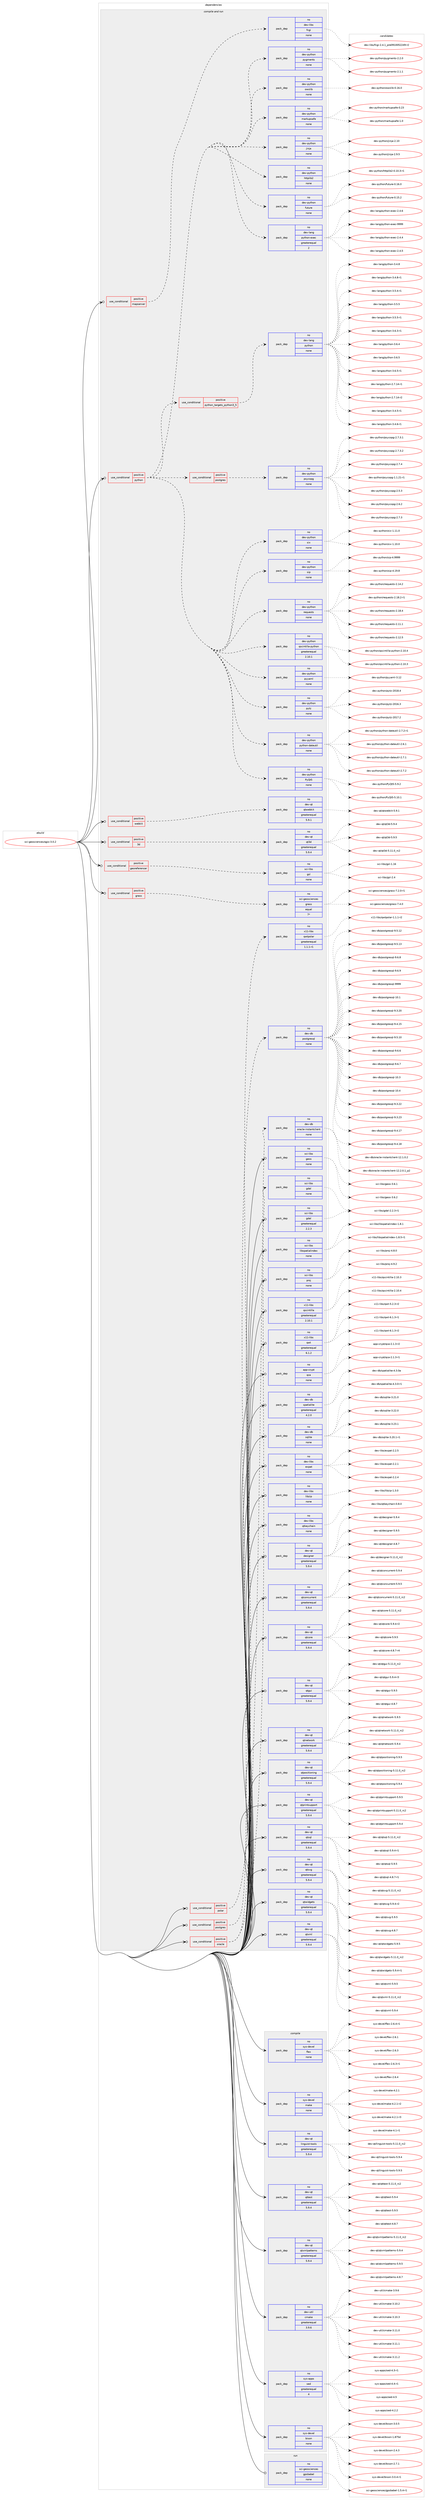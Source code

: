 digraph prolog {

# *************
# Graph options
# *************

newrank=true;
concentrate=true;
compound=true;
graph [rankdir=LR,fontname=Helvetica,fontsize=10,ranksep=1.5];#, ranksep=2.5, nodesep=0.2];
edge  [arrowhead=vee];
node  [fontname=Helvetica,fontsize=10];

# **********
# The ebuild
# **********

subgraph cluster_leftcol {
color=gray;
rank=same;
label=<<i>ebuild</i>>;
id [label="sci-geosciences/qgis-3.0.2", color=red, width=4, href="../sci-geosciences/qgis-3.0.2.svg"];
}

# ****************
# The dependencies
# ****************

subgraph cluster_midcol {
color=gray;
label=<<i>dependencies</i>>;
subgraph cluster_compile {
fillcolor="#eeeeee";
style=filled;
label=<<i>compile</i>>;
subgraph pack993 {
dependency1398 [label=<<TABLE BORDER="0" CELLBORDER="1" CELLSPACING="0" CELLPADDING="4" WIDTH="220"><TR><TD ROWSPAN="6" CELLPADDING="30">pack_dep</TD></TR><TR><TD WIDTH="110">no</TD></TR><TR><TD>dev-qt</TD></TR><TR><TD>linguist-tools</TD></TR><TR><TD>greaterequal</TD></TR><TR><TD>5.9.4</TD></TR></TABLE>>, shape=none, color=blue];
}
id:e -> dependency1398:w [weight=20,style="solid",arrowhead="vee"];
subgraph pack994 {
dependency1399 [label=<<TABLE BORDER="0" CELLBORDER="1" CELLSPACING="0" CELLPADDING="4" WIDTH="220"><TR><TD ROWSPAN="6" CELLPADDING="30">pack_dep</TD></TR><TR><TD WIDTH="110">no</TD></TR><TR><TD>dev-qt</TD></TR><TR><TD>qttest</TD></TR><TR><TD>greaterequal</TD></TR><TR><TD>5.9.4</TD></TR></TABLE>>, shape=none, color=blue];
}
id:e -> dependency1399:w [weight=20,style="solid",arrowhead="vee"];
subgraph pack995 {
dependency1400 [label=<<TABLE BORDER="0" CELLBORDER="1" CELLSPACING="0" CELLPADDING="4" WIDTH="220"><TR><TD ROWSPAN="6" CELLPADDING="30">pack_dep</TD></TR><TR><TD WIDTH="110">no</TD></TR><TR><TD>dev-qt</TD></TR><TR><TD>qtxmlpatterns</TD></TR><TR><TD>greaterequal</TD></TR><TR><TD>5.9.4</TD></TR></TABLE>>, shape=none, color=blue];
}
id:e -> dependency1400:w [weight=20,style="solid",arrowhead="vee"];
subgraph pack996 {
dependency1401 [label=<<TABLE BORDER="0" CELLBORDER="1" CELLSPACING="0" CELLPADDING="4" WIDTH="220"><TR><TD ROWSPAN="6" CELLPADDING="30">pack_dep</TD></TR><TR><TD WIDTH="110">no</TD></TR><TR><TD>dev-util</TD></TR><TR><TD>cmake</TD></TR><TR><TD>greaterequal</TD></TR><TR><TD>3.9.6</TD></TR></TABLE>>, shape=none, color=blue];
}
id:e -> dependency1401:w [weight=20,style="solid",arrowhead="vee"];
subgraph pack997 {
dependency1402 [label=<<TABLE BORDER="0" CELLBORDER="1" CELLSPACING="0" CELLPADDING="4" WIDTH="220"><TR><TD ROWSPAN="6" CELLPADDING="30">pack_dep</TD></TR><TR><TD WIDTH="110">no</TD></TR><TR><TD>sys-apps</TD></TR><TR><TD>sed</TD></TR><TR><TD>greaterequal</TD></TR><TR><TD>4</TD></TR></TABLE>>, shape=none, color=blue];
}
id:e -> dependency1402:w [weight=20,style="solid",arrowhead="vee"];
subgraph pack998 {
dependency1403 [label=<<TABLE BORDER="0" CELLBORDER="1" CELLSPACING="0" CELLPADDING="4" WIDTH="220"><TR><TD ROWSPAN="6" CELLPADDING="30">pack_dep</TD></TR><TR><TD WIDTH="110">no</TD></TR><TR><TD>sys-devel</TD></TR><TR><TD>bison</TD></TR><TR><TD>none</TD></TR><TR><TD></TD></TR></TABLE>>, shape=none, color=blue];
}
id:e -> dependency1403:w [weight=20,style="solid",arrowhead="vee"];
subgraph pack999 {
dependency1404 [label=<<TABLE BORDER="0" CELLBORDER="1" CELLSPACING="0" CELLPADDING="4" WIDTH="220"><TR><TD ROWSPAN="6" CELLPADDING="30">pack_dep</TD></TR><TR><TD WIDTH="110">no</TD></TR><TR><TD>sys-devel</TD></TR><TR><TD>flex</TD></TR><TR><TD>none</TD></TR><TR><TD></TD></TR></TABLE>>, shape=none, color=blue];
}
id:e -> dependency1404:w [weight=20,style="solid",arrowhead="vee"];
subgraph pack1000 {
dependency1405 [label=<<TABLE BORDER="0" CELLBORDER="1" CELLSPACING="0" CELLPADDING="4" WIDTH="220"><TR><TD ROWSPAN="6" CELLPADDING="30">pack_dep</TD></TR><TR><TD WIDTH="110">no</TD></TR><TR><TD>sys-devel</TD></TR><TR><TD>make</TD></TR><TR><TD>none</TD></TR><TR><TD></TD></TR></TABLE>>, shape=none, color=blue];
}
id:e -> dependency1405:w [weight=20,style="solid",arrowhead="vee"];
}
subgraph cluster_compileandrun {
fillcolor="#eeeeee";
style=filled;
label=<<i>compile and run</i>>;
subgraph cond385 {
dependency1406 [label=<<TABLE BORDER="0" CELLBORDER="1" CELLSPACING="0" CELLPADDING="4"><TR><TD ROWSPAN="3" CELLPADDING="10">use_conditional</TD></TR><TR><TD>positive</TD></TR><TR><TD>3d</TD></TR></TABLE>>, shape=none, color=red];
subgraph pack1001 {
dependency1407 [label=<<TABLE BORDER="0" CELLBORDER="1" CELLSPACING="0" CELLPADDING="4" WIDTH="220"><TR><TD ROWSPAN="6" CELLPADDING="30">pack_dep</TD></TR><TR><TD WIDTH="110">no</TD></TR><TR><TD>dev-qt</TD></TR><TR><TD>qt3d</TD></TR><TR><TD>greaterequal</TD></TR><TR><TD>5.9.4</TD></TR></TABLE>>, shape=none, color=blue];
}
dependency1406:e -> dependency1407:w [weight=20,style="dashed",arrowhead="vee"];
}
id:e -> dependency1406:w [weight=20,style="solid",arrowhead="odotvee"];
subgraph cond386 {
dependency1408 [label=<<TABLE BORDER="0" CELLBORDER="1" CELLSPACING="0" CELLPADDING="4"><TR><TD ROWSPAN="3" CELLPADDING="10">use_conditional</TD></TR><TR><TD>positive</TD></TR><TR><TD>georeferencer</TD></TR></TABLE>>, shape=none, color=red];
subgraph pack1002 {
dependency1409 [label=<<TABLE BORDER="0" CELLBORDER="1" CELLSPACING="0" CELLPADDING="4" WIDTH="220"><TR><TD ROWSPAN="6" CELLPADDING="30">pack_dep</TD></TR><TR><TD WIDTH="110">no</TD></TR><TR><TD>sci-libs</TD></TR><TR><TD>gsl</TD></TR><TR><TD>none</TD></TR><TR><TD></TD></TR></TABLE>>, shape=none, color=blue];
}
dependency1408:e -> dependency1409:w [weight=20,style="dashed",arrowhead="vee"];
}
id:e -> dependency1408:w [weight=20,style="solid",arrowhead="odotvee"];
subgraph cond387 {
dependency1410 [label=<<TABLE BORDER="0" CELLBORDER="1" CELLSPACING="0" CELLPADDING="4"><TR><TD ROWSPAN="3" CELLPADDING="10">use_conditional</TD></TR><TR><TD>positive</TD></TR><TR><TD>grass</TD></TR></TABLE>>, shape=none, color=red];
subgraph pack1003 {
dependency1411 [label=<<TABLE BORDER="0" CELLBORDER="1" CELLSPACING="0" CELLPADDING="4" WIDTH="220"><TR><TD ROWSPAN="6" CELLPADDING="30">pack_dep</TD></TR><TR><TD WIDTH="110">no</TD></TR><TR><TD>sci-geosciences</TD></TR><TR><TD>grass</TD></TR><TR><TD>equal</TD></TR><TR><TD>7*</TD></TR></TABLE>>, shape=none, color=blue];
}
dependency1410:e -> dependency1411:w [weight=20,style="dashed",arrowhead="vee"];
}
id:e -> dependency1410:w [weight=20,style="solid",arrowhead="odotvee"];
subgraph cond388 {
dependency1412 [label=<<TABLE BORDER="0" CELLBORDER="1" CELLSPACING="0" CELLPADDING="4"><TR><TD ROWSPAN="3" CELLPADDING="10">use_conditional</TD></TR><TR><TD>positive</TD></TR><TR><TD>mapserver</TD></TR></TABLE>>, shape=none, color=red];
subgraph pack1004 {
dependency1413 [label=<<TABLE BORDER="0" CELLBORDER="1" CELLSPACING="0" CELLPADDING="4" WIDTH="220"><TR><TD ROWSPAN="6" CELLPADDING="30">pack_dep</TD></TR><TR><TD WIDTH="110">no</TD></TR><TR><TD>dev-libs</TD></TR><TR><TD>fcgi</TD></TR><TR><TD>none</TD></TR><TR><TD></TD></TR></TABLE>>, shape=none, color=blue];
}
dependency1412:e -> dependency1413:w [weight=20,style="dashed",arrowhead="vee"];
}
id:e -> dependency1412:w [weight=20,style="solid",arrowhead="odotvee"];
subgraph cond389 {
dependency1414 [label=<<TABLE BORDER="0" CELLBORDER="1" CELLSPACING="0" CELLPADDING="4"><TR><TD ROWSPAN="3" CELLPADDING="10">use_conditional</TD></TR><TR><TD>positive</TD></TR><TR><TD>oracle</TD></TR></TABLE>>, shape=none, color=red];
subgraph pack1005 {
dependency1415 [label=<<TABLE BORDER="0" CELLBORDER="1" CELLSPACING="0" CELLPADDING="4" WIDTH="220"><TR><TD ROWSPAN="6" CELLPADDING="30">pack_dep</TD></TR><TR><TD WIDTH="110">no</TD></TR><TR><TD>dev-db</TD></TR><TR><TD>oracle-instantclient</TD></TR><TR><TD>none</TD></TR><TR><TD></TD></TR></TABLE>>, shape=none, color=blue];
}
dependency1414:e -> dependency1415:w [weight=20,style="dashed",arrowhead="vee"];
subgraph pack1006 {
dependency1416 [label=<<TABLE BORDER="0" CELLBORDER="1" CELLSPACING="0" CELLPADDING="4" WIDTH="220"><TR><TD ROWSPAN="6" CELLPADDING="30">pack_dep</TD></TR><TR><TD WIDTH="110">no</TD></TR><TR><TD>sci-libs</TD></TR><TR><TD>gdal</TD></TR><TR><TD>none</TD></TR><TR><TD></TD></TR></TABLE>>, shape=none, color=blue];
}
dependency1414:e -> dependency1416:w [weight=20,style="dashed",arrowhead="vee"];
}
id:e -> dependency1414:w [weight=20,style="solid",arrowhead="odotvee"];
subgraph cond390 {
dependency1417 [label=<<TABLE BORDER="0" CELLBORDER="1" CELLSPACING="0" CELLPADDING="4"><TR><TD ROWSPAN="3" CELLPADDING="10">use_conditional</TD></TR><TR><TD>positive</TD></TR><TR><TD>polar</TD></TR></TABLE>>, shape=none, color=red];
subgraph pack1007 {
dependency1418 [label=<<TABLE BORDER="0" CELLBORDER="1" CELLSPACING="0" CELLPADDING="4" WIDTH="220"><TR><TD ROWSPAN="6" CELLPADDING="30">pack_dep</TD></TR><TR><TD WIDTH="110">no</TD></TR><TR><TD>x11-libs</TD></TR><TR><TD>qwtpolar</TD></TR><TR><TD>greaterequal</TD></TR><TR><TD>1.1.1-r1</TD></TR></TABLE>>, shape=none, color=blue];
}
dependency1417:e -> dependency1418:w [weight=20,style="dashed",arrowhead="vee"];
}
id:e -> dependency1417:w [weight=20,style="solid",arrowhead="odotvee"];
subgraph cond391 {
dependency1419 [label=<<TABLE BORDER="0" CELLBORDER="1" CELLSPACING="0" CELLPADDING="4"><TR><TD ROWSPAN="3" CELLPADDING="10">use_conditional</TD></TR><TR><TD>positive</TD></TR><TR><TD>postgres</TD></TR></TABLE>>, shape=none, color=red];
subgraph pack1008 {
dependency1420 [label=<<TABLE BORDER="0" CELLBORDER="1" CELLSPACING="0" CELLPADDING="4" WIDTH="220"><TR><TD ROWSPAN="6" CELLPADDING="30">pack_dep</TD></TR><TR><TD WIDTH="110">no</TD></TR><TR><TD>dev-db</TD></TR><TR><TD>postgresql</TD></TR><TR><TD>none</TD></TR><TR><TD></TD></TR></TABLE>>, shape=none, color=blue];
}
dependency1419:e -> dependency1420:w [weight=20,style="dashed",arrowhead="vee"];
}
id:e -> dependency1419:w [weight=20,style="solid",arrowhead="odotvee"];
subgraph cond392 {
dependency1421 [label=<<TABLE BORDER="0" CELLBORDER="1" CELLSPACING="0" CELLPADDING="4"><TR><TD ROWSPAN="3" CELLPADDING="10">use_conditional</TD></TR><TR><TD>positive</TD></TR><TR><TD>python</TD></TR></TABLE>>, shape=none, color=red];
subgraph cond393 {
dependency1422 [label=<<TABLE BORDER="0" CELLBORDER="1" CELLSPACING="0" CELLPADDING="4"><TR><TD ROWSPAN="3" CELLPADDING="10">use_conditional</TD></TR><TR><TD>positive</TD></TR><TR><TD>python_targets_python3_5</TD></TR></TABLE>>, shape=none, color=red];
subgraph pack1009 {
dependency1423 [label=<<TABLE BORDER="0" CELLBORDER="1" CELLSPACING="0" CELLPADDING="4" WIDTH="220"><TR><TD ROWSPAN="6" CELLPADDING="30">pack_dep</TD></TR><TR><TD WIDTH="110">no</TD></TR><TR><TD>dev-lang</TD></TR><TR><TD>python</TD></TR><TR><TD>none</TD></TR><TR><TD></TD></TR></TABLE>>, shape=none, color=blue];
}
dependency1422:e -> dependency1423:w [weight=20,style="dashed",arrowhead="vee"];
}
dependency1421:e -> dependency1422:w [weight=20,style="dashed",arrowhead="vee"];
subgraph pack1010 {
dependency1424 [label=<<TABLE BORDER="0" CELLBORDER="1" CELLSPACING="0" CELLPADDING="4" WIDTH="220"><TR><TD ROWSPAN="6" CELLPADDING="30">pack_dep</TD></TR><TR><TD WIDTH="110">no</TD></TR><TR><TD>dev-lang</TD></TR><TR><TD>python-exec</TD></TR><TR><TD>greaterequal</TD></TR><TR><TD>2</TD></TR></TABLE>>, shape=none, color=blue];
}
dependency1421:e -> dependency1424:w [weight=20,style="dashed",arrowhead="vee"];
subgraph pack1011 {
dependency1425 [label=<<TABLE BORDER="0" CELLBORDER="1" CELLSPACING="0" CELLPADDING="4" WIDTH="220"><TR><TD ROWSPAN="6" CELLPADDING="30">pack_dep</TD></TR><TR><TD WIDTH="110">no</TD></TR><TR><TD>dev-python</TD></TR><TR><TD>future</TD></TR><TR><TD>none</TD></TR><TR><TD></TD></TR></TABLE>>, shape=none, color=blue];
}
dependency1421:e -> dependency1425:w [weight=20,style="dashed",arrowhead="vee"];
subgraph pack1012 {
dependency1426 [label=<<TABLE BORDER="0" CELLBORDER="1" CELLSPACING="0" CELLPADDING="4" WIDTH="220"><TR><TD ROWSPAN="6" CELLPADDING="30">pack_dep</TD></TR><TR><TD WIDTH="110">no</TD></TR><TR><TD>dev-python</TD></TR><TR><TD>httplib2</TD></TR><TR><TD>none</TD></TR><TR><TD></TD></TR></TABLE>>, shape=none, color=blue];
}
dependency1421:e -> dependency1426:w [weight=20,style="dashed",arrowhead="vee"];
subgraph pack1013 {
dependency1427 [label=<<TABLE BORDER="0" CELLBORDER="1" CELLSPACING="0" CELLPADDING="4" WIDTH="220"><TR><TD ROWSPAN="6" CELLPADDING="30">pack_dep</TD></TR><TR><TD WIDTH="110">no</TD></TR><TR><TD>dev-python</TD></TR><TR><TD>jinja</TD></TR><TR><TD>none</TD></TR><TR><TD></TD></TR></TABLE>>, shape=none, color=blue];
}
dependency1421:e -> dependency1427:w [weight=20,style="dashed",arrowhead="vee"];
subgraph pack1014 {
dependency1428 [label=<<TABLE BORDER="0" CELLBORDER="1" CELLSPACING="0" CELLPADDING="4" WIDTH="220"><TR><TD ROWSPAN="6" CELLPADDING="30">pack_dep</TD></TR><TR><TD WIDTH="110">no</TD></TR><TR><TD>dev-python</TD></TR><TR><TD>markupsafe</TD></TR><TR><TD>none</TD></TR><TR><TD></TD></TR></TABLE>>, shape=none, color=blue];
}
dependency1421:e -> dependency1428:w [weight=20,style="dashed",arrowhead="vee"];
subgraph pack1015 {
dependency1429 [label=<<TABLE BORDER="0" CELLBORDER="1" CELLSPACING="0" CELLPADDING="4" WIDTH="220"><TR><TD ROWSPAN="6" CELLPADDING="30">pack_dep</TD></TR><TR><TD WIDTH="110">no</TD></TR><TR><TD>dev-python</TD></TR><TR><TD>owslib</TD></TR><TR><TD>none</TD></TR><TR><TD></TD></TR></TABLE>>, shape=none, color=blue];
}
dependency1421:e -> dependency1429:w [weight=20,style="dashed",arrowhead="vee"];
subgraph pack1016 {
dependency1430 [label=<<TABLE BORDER="0" CELLBORDER="1" CELLSPACING="0" CELLPADDING="4" WIDTH="220"><TR><TD ROWSPAN="6" CELLPADDING="30">pack_dep</TD></TR><TR><TD WIDTH="110">no</TD></TR><TR><TD>dev-python</TD></TR><TR><TD>pygments</TD></TR><TR><TD>none</TD></TR><TR><TD></TD></TR></TABLE>>, shape=none, color=blue];
}
dependency1421:e -> dependency1430:w [weight=20,style="dashed",arrowhead="vee"];
subgraph pack1017 {
dependency1431 [label=<<TABLE BORDER="0" CELLBORDER="1" CELLSPACING="0" CELLPADDING="4" WIDTH="220"><TR><TD ROWSPAN="6" CELLPADDING="30">pack_dep</TD></TR><TR><TD WIDTH="110">no</TD></TR><TR><TD>dev-python</TD></TR><TR><TD>PyQt5</TD></TR><TR><TD>none</TD></TR><TR><TD></TD></TR></TABLE>>, shape=none, color=blue];
}
dependency1421:e -> dependency1431:w [weight=20,style="dashed",arrowhead="vee"];
subgraph pack1018 {
dependency1432 [label=<<TABLE BORDER="0" CELLBORDER="1" CELLSPACING="0" CELLPADDING="4" WIDTH="220"><TR><TD ROWSPAN="6" CELLPADDING="30">pack_dep</TD></TR><TR><TD WIDTH="110">no</TD></TR><TR><TD>dev-python</TD></TR><TR><TD>python-dateutil</TD></TR><TR><TD>none</TD></TR><TR><TD></TD></TR></TABLE>>, shape=none, color=blue];
}
dependency1421:e -> dependency1432:w [weight=20,style="dashed",arrowhead="vee"];
subgraph pack1019 {
dependency1433 [label=<<TABLE BORDER="0" CELLBORDER="1" CELLSPACING="0" CELLPADDING="4" WIDTH="220"><TR><TD ROWSPAN="6" CELLPADDING="30">pack_dep</TD></TR><TR><TD WIDTH="110">no</TD></TR><TR><TD>dev-python</TD></TR><TR><TD>pytz</TD></TR><TR><TD>none</TD></TR><TR><TD></TD></TR></TABLE>>, shape=none, color=blue];
}
dependency1421:e -> dependency1433:w [weight=20,style="dashed",arrowhead="vee"];
subgraph pack1020 {
dependency1434 [label=<<TABLE BORDER="0" CELLBORDER="1" CELLSPACING="0" CELLPADDING="4" WIDTH="220"><TR><TD ROWSPAN="6" CELLPADDING="30">pack_dep</TD></TR><TR><TD WIDTH="110">no</TD></TR><TR><TD>dev-python</TD></TR><TR><TD>pyyaml</TD></TR><TR><TD>none</TD></TR><TR><TD></TD></TR></TABLE>>, shape=none, color=blue];
}
dependency1421:e -> dependency1434:w [weight=20,style="dashed",arrowhead="vee"];
subgraph pack1021 {
dependency1435 [label=<<TABLE BORDER="0" CELLBORDER="1" CELLSPACING="0" CELLPADDING="4" WIDTH="220"><TR><TD ROWSPAN="6" CELLPADDING="30">pack_dep</TD></TR><TR><TD WIDTH="110">no</TD></TR><TR><TD>dev-python</TD></TR><TR><TD>qscintilla-python</TD></TR><TR><TD>greaterequal</TD></TR><TR><TD>2.10.1</TD></TR></TABLE>>, shape=none, color=blue];
}
dependency1421:e -> dependency1435:w [weight=20,style="dashed",arrowhead="vee"];
subgraph pack1022 {
dependency1436 [label=<<TABLE BORDER="0" CELLBORDER="1" CELLSPACING="0" CELLPADDING="4" WIDTH="220"><TR><TD ROWSPAN="6" CELLPADDING="30">pack_dep</TD></TR><TR><TD WIDTH="110">no</TD></TR><TR><TD>dev-python</TD></TR><TR><TD>requests</TD></TR><TR><TD>none</TD></TR><TR><TD></TD></TR></TABLE>>, shape=none, color=blue];
}
dependency1421:e -> dependency1436:w [weight=20,style="dashed",arrowhead="vee"];
subgraph pack1023 {
dependency1437 [label=<<TABLE BORDER="0" CELLBORDER="1" CELLSPACING="0" CELLPADDING="4" WIDTH="220"><TR><TD ROWSPAN="6" CELLPADDING="30">pack_dep</TD></TR><TR><TD WIDTH="110">no</TD></TR><TR><TD>dev-python</TD></TR><TR><TD>sip</TD></TR><TR><TD>none</TD></TR><TR><TD></TD></TR></TABLE>>, shape=none, color=blue];
}
dependency1421:e -> dependency1437:w [weight=20,style="dashed",arrowhead="vee"];
subgraph pack1024 {
dependency1438 [label=<<TABLE BORDER="0" CELLBORDER="1" CELLSPACING="0" CELLPADDING="4" WIDTH="220"><TR><TD ROWSPAN="6" CELLPADDING="30">pack_dep</TD></TR><TR><TD WIDTH="110">no</TD></TR><TR><TD>dev-python</TD></TR><TR><TD>six</TD></TR><TR><TD>none</TD></TR><TR><TD></TD></TR></TABLE>>, shape=none, color=blue];
}
dependency1421:e -> dependency1438:w [weight=20,style="dashed",arrowhead="vee"];
subgraph cond394 {
dependency1439 [label=<<TABLE BORDER="0" CELLBORDER="1" CELLSPACING="0" CELLPADDING="4"><TR><TD ROWSPAN="3" CELLPADDING="10">use_conditional</TD></TR><TR><TD>positive</TD></TR><TR><TD>postgres</TD></TR></TABLE>>, shape=none, color=red];
subgraph pack1025 {
dependency1440 [label=<<TABLE BORDER="0" CELLBORDER="1" CELLSPACING="0" CELLPADDING="4" WIDTH="220"><TR><TD ROWSPAN="6" CELLPADDING="30">pack_dep</TD></TR><TR><TD WIDTH="110">no</TD></TR><TR><TD>dev-python</TD></TR><TR><TD>psycopg</TD></TR><TR><TD>none</TD></TR><TR><TD></TD></TR></TABLE>>, shape=none, color=blue];
}
dependency1439:e -> dependency1440:w [weight=20,style="dashed",arrowhead="vee"];
}
dependency1421:e -> dependency1439:w [weight=20,style="dashed",arrowhead="vee"];
}
id:e -> dependency1421:w [weight=20,style="solid",arrowhead="odotvee"];
subgraph cond395 {
dependency1441 [label=<<TABLE BORDER="0" CELLBORDER="1" CELLSPACING="0" CELLPADDING="4"><TR><TD ROWSPAN="3" CELLPADDING="10">use_conditional</TD></TR><TR><TD>positive</TD></TR><TR><TD>webkit</TD></TR></TABLE>>, shape=none, color=red];
subgraph pack1026 {
dependency1442 [label=<<TABLE BORDER="0" CELLBORDER="1" CELLSPACING="0" CELLPADDING="4" WIDTH="220"><TR><TD ROWSPAN="6" CELLPADDING="30">pack_dep</TD></TR><TR><TD WIDTH="110">no</TD></TR><TR><TD>dev-qt</TD></TR><TR><TD>qtwebkit</TD></TR><TR><TD>greaterequal</TD></TR><TR><TD>5.9.1</TD></TR></TABLE>>, shape=none, color=blue];
}
dependency1441:e -> dependency1442:w [weight=20,style="dashed",arrowhead="vee"];
}
id:e -> dependency1441:w [weight=20,style="solid",arrowhead="odotvee"];
subgraph pack1027 {
dependency1443 [label=<<TABLE BORDER="0" CELLBORDER="1" CELLSPACING="0" CELLPADDING="4" WIDTH="220"><TR><TD ROWSPAN="6" CELLPADDING="30">pack_dep</TD></TR><TR><TD WIDTH="110">no</TD></TR><TR><TD>app-crypt</TD></TR><TR><TD>qca</TD></TR><TR><TD>none</TD></TR><TR><TD></TD></TR></TABLE>>, shape=none, color=blue];
}
id:e -> dependency1443:w [weight=20,style="solid",arrowhead="odotvee"];
subgraph pack1028 {
dependency1444 [label=<<TABLE BORDER="0" CELLBORDER="1" CELLSPACING="0" CELLPADDING="4" WIDTH="220"><TR><TD ROWSPAN="6" CELLPADDING="30">pack_dep</TD></TR><TR><TD WIDTH="110">no</TD></TR><TR><TD>dev-db</TD></TR><TR><TD>spatialite</TD></TR><TR><TD>greaterequal</TD></TR><TR><TD>4.2.0</TD></TR></TABLE>>, shape=none, color=blue];
}
id:e -> dependency1444:w [weight=20,style="solid",arrowhead="odotvee"];
subgraph pack1029 {
dependency1445 [label=<<TABLE BORDER="0" CELLBORDER="1" CELLSPACING="0" CELLPADDING="4" WIDTH="220"><TR><TD ROWSPAN="6" CELLPADDING="30">pack_dep</TD></TR><TR><TD WIDTH="110">no</TD></TR><TR><TD>dev-db</TD></TR><TR><TD>sqlite</TD></TR><TR><TD>none</TD></TR><TR><TD></TD></TR></TABLE>>, shape=none, color=blue];
}
id:e -> dependency1445:w [weight=20,style="solid",arrowhead="odotvee"];
subgraph pack1030 {
dependency1446 [label=<<TABLE BORDER="0" CELLBORDER="1" CELLSPACING="0" CELLPADDING="4" WIDTH="220"><TR><TD ROWSPAN="6" CELLPADDING="30">pack_dep</TD></TR><TR><TD WIDTH="110">no</TD></TR><TR><TD>dev-libs</TD></TR><TR><TD>expat</TD></TR><TR><TD>none</TD></TR><TR><TD></TD></TR></TABLE>>, shape=none, color=blue];
}
id:e -> dependency1446:w [weight=20,style="solid",arrowhead="odotvee"];
subgraph pack1031 {
dependency1447 [label=<<TABLE BORDER="0" CELLBORDER="1" CELLSPACING="0" CELLPADDING="4" WIDTH="220"><TR><TD ROWSPAN="6" CELLPADDING="30">pack_dep</TD></TR><TR><TD WIDTH="110">no</TD></TR><TR><TD>dev-libs</TD></TR><TR><TD>libzip</TD></TR><TR><TD>none</TD></TR><TR><TD></TD></TR></TABLE>>, shape=none, color=blue];
}
id:e -> dependency1447:w [weight=20,style="solid",arrowhead="odotvee"];
subgraph pack1032 {
dependency1448 [label=<<TABLE BORDER="0" CELLBORDER="1" CELLSPACING="0" CELLPADDING="4" WIDTH="220"><TR><TD ROWSPAN="6" CELLPADDING="30">pack_dep</TD></TR><TR><TD WIDTH="110">no</TD></TR><TR><TD>dev-libs</TD></TR><TR><TD>qtkeychain</TD></TR><TR><TD>none</TD></TR><TR><TD></TD></TR></TABLE>>, shape=none, color=blue];
}
id:e -> dependency1448:w [weight=20,style="solid",arrowhead="odotvee"];
subgraph pack1033 {
dependency1449 [label=<<TABLE BORDER="0" CELLBORDER="1" CELLSPACING="0" CELLPADDING="4" WIDTH="220"><TR><TD ROWSPAN="6" CELLPADDING="30">pack_dep</TD></TR><TR><TD WIDTH="110">no</TD></TR><TR><TD>dev-qt</TD></TR><TR><TD>designer</TD></TR><TR><TD>greaterequal</TD></TR><TR><TD>5.9.4</TD></TR></TABLE>>, shape=none, color=blue];
}
id:e -> dependency1449:w [weight=20,style="solid",arrowhead="odotvee"];
subgraph pack1034 {
dependency1450 [label=<<TABLE BORDER="0" CELLBORDER="1" CELLSPACING="0" CELLPADDING="4" WIDTH="220"><TR><TD ROWSPAN="6" CELLPADDING="30">pack_dep</TD></TR><TR><TD WIDTH="110">no</TD></TR><TR><TD>dev-qt</TD></TR><TR><TD>qtconcurrent</TD></TR><TR><TD>greaterequal</TD></TR><TR><TD>5.9.4</TD></TR></TABLE>>, shape=none, color=blue];
}
id:e -> dependency1450:w [weight=20,style="solid",arrowhead="odotvee"];
subgraph pack1035 {
dependency1451 [label=<<TABLE BORDER="0" CELLBORDER="1" CELLSPACING="0" CELLPADDING="4" WIDTH="220"><TR><TD ROWSPAN="6" CELLPADDING="30">pack_dep</TD></TR><TR><TD WIDTH="110">no</TD></TR><TR><TD>dev-qt</TD></TR><TR><TD>qtcore</TD></TR><TR><TD>greaterequal</TD></TR><TR><TD>5.9.4</TD></TR></TABLE>>, shape=none, color=blue];
}
id:e -> dependency1451:w [weight=20,style="solid",arrowhead="odotvee"];
subgraph pack1036 {
dependency1452 [label=<<TABLE BORDER="0" CELLBORDER="1" CELLSPACING="0" CELLPADDING="4" WIDTH="220"><TR><TD ROWSPAN="6" CELLPADDING="30">pack_dep</TD></TR><TR><TD WIDTH="110">no</TD></TR><TR><TD>dev-qt</TD></TR><TR><TD>qtgui</TD></TR><TR><TD>greaterequal</TD></TR><TR><TD>5.9.4</TD></TR></TABLE>>, shape=none, color=blue];
}
id:e -> dependency1452:w [weight=20,style="solid",arrowhead="odotvee"];
subgraph pack1037 {
dependency1453 [label=<<TABLE BORDER="0" CELLBORDER="1" CELLSPACING="0" CELLPADDING="4" WIDTH="220"><TR><TD ROWSPAN="6" CELLPADDING="30">pack_dep</TD></TR><TR><TD WIDTH="110">no</TD></TR><TR><TD>dev-qt</TD></TR><TR><TD>qtnetwork</TD></TR><TR><TD>greaterequal</TD></TR><TR><TD>5.9.4</TD></TR></TABLE>>, shape=none, color=blue];
}
id:e -> dependency1453:w [weight=20,style="solid",arrowhead="odotvee"];
subgraph pack1038 {
dependency1454 [label=<<TABLE BORDER="0" CELLBORDER="1" CELLSPACING="0" CELLPADDING="4" WIDTH="220"><TR><TD ROWSPAN="6" CELLPADDING="30">pack_dep</TD></TR><TR><TD WIDTH="110">no</TD></TR><TR><TD>dev-qt</TD></TR><TR><TD>qtpositioning</TD></TR><TR><TD>greaterequal</TD></TR><TR><TD>5.9.4</TD></TR></TABLE>>, shape=none, color=blue];
}
id:e -> dependency1454:w [weight=20,style="solid",arrowhead="odotvee"];
subgraph pack1039 {
dependency1455 [label=<<TABLE BORDER="0" CELLBORDER="1" CELLSPACING="0" CELLPADDING="4" WIDTH="220"><TR><TD ROWSPAN="6" CELLPADDING="30">pack_dep</TD></TR><TR><TD WIDTH="110">no</TD></TR><TR><TD>dev-qt</TD></TR><TR><TD>qtprintsupport</TD></TR><TR><TD>greaterequal</TD></TR><TR><TD>5.9.4</TD></TR></TABLE>>, shape=none, color=blue];
}
id:e -> dependency1455:w [weight=20,style="solid",arrowhead="odotvee"];
subgraph pack1040 {
dependency1456 [label=<<TABLE BORDER="0" CELLBORDER="1" CELLSPACING="0" CELLPADDING="4" WIDTH="220"><TR><TD ROWSPAN="6" CELLPADDING="30">pack_dep</TD></TR><TR><TD WIDTH="110">no</TD></TR><TR><TD>dev-qt</TD></TR><TR><TD>qtsql</TD></TR><TR><TD>greaterequal</TD></TR><TR><TD>5.9.4</TD></TR></TABLE>>, shape=none, color=blue];
}
id:e -> dependency1456:w [weight=20,style="solid",arrowhead="odotvee"];
subgraph pack1041 {
dependency1457 [label=<<TABLE BORDER="0" CELLBORDER="1" CELLSPACING="0" CELLPADDING="4" WIDTH="220"><TR><TD ROWSPAN="6" CELLPADDING="30">pack_dep</TD></TR><TR><TD WIDTH="110">no</TD></TR><TR><TD>dev-qt</TD></TR><TR><TD>qtsvg</TD></TR><TR><TD>greaterequal</TD></TR><TR><TD>5.9.4</TD></TR></TABLE>>, shape=none, color=blue];
}
id:e -> dependency1457:w [weight=20,style="solid",arrowhead="odotvee"];
subgraph pack1042 {
dependency1458 [label=<<TABLE BORDER="0" CELLBORDER="1" CELLSPACING="0" CELLPADDING="4" WIDTH="220"><TR><TD ROWSPAN="6" CELLPADDING="30">pack_dep</TD></TR><TR><TD WIDTH="110">no</TD></TR><TR><TD>dev-qt</TD></TR><TR><TD>qtwidgets</TD></TR><TR><TD>greaterequal</TD></TR><TR><TD>5.9.4</TD></TR></TABLE>>, shape=none, color=blue];
}
id:e -> dependency1458:w [weight=20,style="solid",arrowhead="odotvee"];
subgraph pack1043 {
dependency1459 [label=<<TABLE BORDER="0" CELLBORDER="1" CELLSPACING="0" CELLPADDING="4" WIDTH="220"><TR><TD ROWSPAN="6" CELLPADDING="30">pack_dep</TD></TR><TR><TD WIDTH="110">no</TD></TR><TR><TD>dev-qt</TD></TR><TR><TD>qtxml</TD></TR><TR><TD>greaterequal</TD></TR><TR><TD>5.9.4</TD></TR></TABLE>>, shape=none, color=blue];
}
id:e -> dependency1459:w [weight=20,style="solid",arrowhead="odotvee"];
subgraph pack1044 {
dependency1460 [label=<<TABLE BORDER="0" CELLBORDER="1" CELLSPACING="0" CELLPADDING="4" WIDTH="220"><TR><TD ROWSPAN="6" CELLPADDING="30">pack_dep</TD></TR><TR><TD WIDTH="110">no</TD></TR><TR><TD>sci-libs</TD></TR><TR><TD>gdal</TD></TR><TR><TD>greaterequal</TD></TR><TR><TD>2.2.3</TD></TR></TABLE>>, shape=none, color=blue];
}
id:e -> dependency1460:w [weight=20,style="solid",arrowhead="odotvee"];
subgraph pack1045 {
dependency1461 [label=<<TABLE BORDER="0" CELLBORDER="1" CELLSPACING="0" CELLPADDING="4" WIDTH="220"><TR><TD ROWSPAN="6" CELLPADDING="30">pack_dep</TD></TR><TR><TD WIDTH="110">no</TD></TR><TR><TD>sci-libs</TD></TR><TR><TD>geos</TD></TR><TR><TD>none</TD></TR><TR><TD></TD></TR></TABLE>>, shape=none, color=blue];
}
id:e -> dependency1461:w [weight=20,style="solid",arrowhead="odotvee"];
subgraph pack1046 {
dependency1462 [label=<<TABLE BORDER="0" CELLBORDER="1" CELLSPACING="0" CELLPADDING="4" WIDTH="220"><TR><TD ROWSPAN="6" CELLPADDING="30">pack_dep</TD></TR><TR><TD WIDTH="110">no</TD></TR><TR><TD>sci-libs</TD></TR><TR><TD>libspatialindex</TD></TR><TR><TD>none</TD></TR><TR><TD></TD></TR></TABLE>>, shape=none, color=blue];
}
id:e -> dependency1462:w [weight=20,style="solid",arrowhead="odotvee"];
subgraph pack1047 {
dependency1463 [label=<<TABLE BORDER="0" CELLBORDER="1" CELLSPACING="0" CELLPADDING="4" WIDTH="220"><TR><TD ROWSPAN="6" CELLPADDING="30">pack_dep</TD></TR><TR><TD WIDTH="110">no</TD></TR><TR><TD>sci-libs</TD></TR><TR><TD>proj</TD></TR><TR><TD>none</TD></TR><TR><TD></TD></TR></TABLE>>, shape=none, color=blue];
}
id:e -> dependency1463:w [weight=20,style="solid",arrowhead="odotvee"];
subgraph pack1048 {
dependency1464 [label=<<TABLE BORDER="0" CELLBORDER="1" CELLSPACING="0" CELLPADDING="4" WIDTH="220"><TR><TD ROWSPAN="6" CELLPADDING="30">pack_dep</TD></TR><TR><TD WIDTH="110">no</TD></TR><TR><TD>x11-libs</TD></TR><TR><TD>qscintilla</TD></TR><TR><TD>greaterequal</TD></TR><TR><TD>2.10.1</TD></TR></TABLE>>, shape=none, color=blue];
}
id:e -> dependency1464:w [weight=20,style="solid",arrowhead="odotvee"];
subgraph pack1049 {
dependency1465 [label=<<TABLE BORDER="0" CELLBORDER="1" CELLSPACING="0" CELLPADDING="4" WIDTH="220"><TR><TD ROWSPAN="6" CELLPADDING="30">pack_dep</TD></TR><TR><TD WIDTH="110">no</TD></TR><TR><TD>x11-libs</TD></TR><TR><TD>qwt</TD></TR><TR><TD>greaterequal</TD></TR><TR><TD>6.1.2</TD></TR></TABLE>>, shape=none, color=blue];
}
id:e -> dependency1465:w [weight=20,style="solid",arrowhead="odotvee"];
}
subgraph cluster_run {
fillcolor="#eeeeee";
style=filled;
label=<<i>run</i>>;
subgraph pack1050 {
dependency1466 [label=<<TABLE BORDER="0" CELLBORDER="1" CELLSPACING="0" CELLPADDING="4" WIDTH="220"><TR><TD ROWSPAN="6" CELLPADDING="30">pack_dep</TD></TR><TR><TD WIDTH="110">no</TD></TR><TR><TD>sci-geosciences</TD></TR><TR><TD>gpsbabel</TD></TR><TR><TD>none</TD></TR><TR><TD></TD></TR></TABLE>>, shape=none, color=blue];
}
id:e -> dependency1466:w [weight=20,style="solid",arrowhead="odot"];
}
}

# **************
# The candidates
# **************

subgraph cluster_choices {
rank=same;
color=gray;
label=<<i>candidates</i>>;

subgraph choice993 {
color=black;
nodesep=1;
choice10010111845113116471081051101031171051151164511611111110811545534649494648951149950 [label="dev-qt/linguist-tools-5.11.0_rc2", color=red, width=4,href="../dev-qt/linguist-tools-5.11.0_rc2.svg"];
choice100101118451131164710810511010311710511511645116111111108115455346574652 [label="dev-qt/linguist-tools-5.9.4", color=red, width=4,href="../dev-qt/linguist-tools-5.9.4.svg"];
choice100101118451131164710810511010311710511511645116111111108115455346574653 [label="dev-qt/linguist-tools-5.9.5", color=red, width=4,href="../dev-qt/linguist-tools-5.9.5.svg"];
dependency1398:e -> choice10010111845113116471081051101031171051151164511611111110811545534649494648951149950:w [style=dotted,weight="100"];
dependency1398:e -> choice100101118451131164710810511010311710511511645116111111108115455346574652:w [style=dotted,weight="100"];
dependency1398:e -> choice100101118451131164710810511010311710511511645116111111108115455346574653:w [style=dotted,weight="100"];
}
subgraph choice994 {
color=black;
nodesep=1;
choice1001011184511311647113116116101115116455246564655 [label="dev-qt/qttest-4.8.7", color=red, width=4,href="../dev-qt/qttest-4.8.7.svg"];
choice100101118451131164711311611610111511645534649494648951149950 [label="dev-qt/qttest-5.11.0_rc2", color=red, width=4,href="../dev-qt/qttest-5.11.0_rc2.svg"];
choice1001011184511311647113116116101115116455346574652 [label="dev-qt/qttest-5.9.4", color=red, width=4,href="../dev-qt/qttest-5.9.4.svg"];
choice1001011184511311647113116116101115116455346574653 [label="dev-qt/qttest-5.9.5", color=red, width=4,href="../dev-qt/qttest-5.9.5.svg"];
dependency1399:e -> choice1001011184511311647113116116101115116455246564655:w [style=dotted,weight="100"];
dependency1399:e -> choice100101118451131164711311611610111511645534649494648951149950:w [style=dotted,weight="100"];
dependency1399:e -> choice1001011184511311647113116116101115116455346574652:w [style=dotted,weight="100"];
dependency1399:e -> choice1001011184511311647113116116101115116455346574653:w [style=dotted,weight="100"];
}
subgraph choice995 {
color=black;
nodesep=1;
choice100101118451131164711311612010910811297116116101114110115455246564655 [label="dev-qt/qtxmlpatterns-4.8.7", color=red, width=4,href="../dev-qt/qtxmlpatterns-4.8.7.svg"];
choice10010111845113116471131161201091081129711611610111411011545534649494648951149950 [label="dev-qt/qtxmlpatterns-5.11.0_rc2", color=red, width=4,href="../dev-qt/qtxmlpatterns-5.11.0_rc2.svg"];
choice100101118451131164711311612010910811297116116101114110115455346574652 [label="dev-qt/qtxmlpatterns-5.9.4", color=red, width=4,href="../dev-qt/qtxmlpatterns-5.9.4.svg"];
choice100101118451131164711311612010910811297116116101114110115455346574653 [label="dev-qt/qtxmlpatterns-5.9.5", color=red, width=4,href="../dev-qt/qtxmlpatterns-5.9.5.svg"];
dependency1400:e -> choice100101118451131164711311612010910811297116116101114110115455246564655:w [style=dotted,weight="100"];
dependency1400:e -> choice10010111845113116471131161201091081129711611610111411011545534649494648951149950:w [style=dotted,weight="100"];
dependency1400:e -> choice100101118451131164711311612010910811297116116101114110115455346574652:w [style=dotted,weight="100"];
dependency1400:e -> choice100101118451131164711311612010910811297116116101114110115455346574653:w [style=dotted,weight="100"];
}
subgraph choice996 {
color=black;
nodesep=1;
choice1001011184511711610510847991099710710145514649484650 [label="dev-util/cmake-3.10.2", color=red, width=4,href="../dev-util/cmake-3.10.2.svg"];
choice1001011184511711610510847991099710710145514649484651 [label="dev-util/cmake-3.10.3", color=red, width=4,href="../dev-util/cmake-3.10.3.svg"];
choice1001011184511711610510847991099710710145514649494648 [label="dev-util/cmake-3.11.0", color=red, width=4,href="../dev-util/cmake-3.11.0.svg"];
choice1001011184511711610510847991099710710145514649494649 [label="dev-util/cmake-3.11.1", color=red, width=4,href="../dev-util/cmake-3.11.1.svg"];
choice1001011184511711610510847991099710710145514649494650 [label="dev-util/cmake-3.11.2", color=red, width=4,href="../dev-util/cmake-3.11.2.svg"];
choice10010111845117116105108479910997107101455146574654 [label="dev-util/cmake-3.9.6", color=red, width=4,href="../dev-util/cmake-3.9.6.svg"];
dependency1401:e -> choice1001011184511711610510847991099710710145514649484650:w [style=dotted,weight="100"];
dependency1401:e -> choice1001011184511711610510847991099710710145514649484651:w [style=dotted,weight="100"];
dependency1401:e -> choice1001011184511711610510847991099710710145514649494648:w [style=dotted,weight="100"];
dependency1401:e -> choice1001011184511711610510847991099710710145514649494649:w [style=dotted,weight="100"];
dependency1401:e -> choice1001011184511711610510847991099710710145514649494650:w [style=dotted,weight="100"];
dependency1401:e -> choice10010111845117116105108479910997107101455146574654:w [style=dotted,weight="100"];
}
subgraph choice997 {
color=black;
nodesep=1;
choice115121115459711211211547115101100455246504650 [label="sys-apps/sed-4.2.2", color=red, width=4,href="../sys-apps/sed-4.2.2.svg"];
choice115121115459711211211547115101100455246514511449 [label="sys-apps/sed-4.3-r1", color=red, width=4,href="../sys-apps/sed-4.3-r1.svg"];
choice115121115459711211211547115101100455246524511449 [label="sys-apps/sed-4.4-r1", color=red, width=4,href="../sys-apps/sed-4.4-r1.svg"];
choice11512111545971121121154711510110045524653 [label="sys-apps/sed-4.5", color=red, width=4,href="../sys-apps/sed-4.5.svg"];
dependency1402:e -> choice115121115459711211211547115101100455246504650:w [style=dotted,weight="100"];
dependency1402:e -> choice115121115459711211211547115101100455246514511449:w [style=dotted,weight="100"];
dependency1402:e -> choice115121115459711211211547115101100455246524511449:w [style=dotted,weight="100"];
dependency1402:e -> choice11512111545971121121154711510110045524653:w [style=dotted,weight="100"];
}
subgraph choice998 {
color=black;
nodesep=1;
choice115121115451001011181011084798105115111110454946565553100 [label="sys-devel/bison-1.875d", color=red, width=4,href="../sys-devel/bison-1.875d.svg"];
choice115121115451001011181011084798105115111110455046524651 [label="sys-devel/bison-2.4.3", color=red, width=4,href="../sys-devel/bison-2.4.3.svg"];
choice115121115451001011181011084798105115111110455046554649 [label="sys-devel/bison-2.7.1", color=red, width=4,href="../sys-devel/bison-2.7.1.svg"];
choice1151211154510010111810110847981051151111104551464846524511449 [label="sys-devel/bison-3.0.4-r1", color=red, width=4,href="../sys-devel/bison-3.0.4-r1.svg"];
choice115121115451001011181011084798105115111110455146484653 [label="sys-devel/bison-3.0.5", color=red, width=4,href="../sys-devel/bison-3.0.5.svg"];
dependency1403:e -> choice115121115451001011181011084798105115111110454946565553100:w [style=dotted,weight="100"];
dependency1403:e -> choice115121115451001011181011084798105115111110455046524651:w [style=dotted,weight="100"];
dependency1403:e -> choice115121115451001011181011084798105115111110455046554649:w [style=dotted,weight="100"];
dependency1403:e -> choice1151211154510010111810110847981051151111104551464846524511449:w [style=dotted,weight="100"];
dependency1403:e -> choice115121115451001011181011084798105115111110455146484653:w [style=dotted,weight="100"];
}
subgraph choice999 {
color=black;
nodesep=1;
choice1151211154510010111810110847102108101120455046544649 [label="sys-devel/flex-2.6.1", color=red, width=4,href="../sys-devel/flex-2.6.1.svg"];
choice1151211154510010111810110847102108101120455046544651 [label="sys-devel/flex-2.6.3", color=red, width=4,href="../sys-devel/flex-2.6.3.svg"];
choice11512111545100101118101108471021081011204550465446514511449 [label="sys-devel/flex-2.6.3-r1", color=red, width=4,href="../sys-devel/flex-2.6.3-r1.svg"];
choice1151211154510010111810110847102108101120455046544652 [label="sys-devel/flex-2.6.4", color=red, width=4,href="../sys-devel/flex-2.6.4.svg"];
choice11512111545100101118101108471021081011204550465446524511449 [label="sys-devel/flex-2.6.4-r1", color=red, width=4,href="../sys-devel/flex-2.6.4-r1.svg"];
dependency1404:e -> choice1151211154510010111810110847102108101120455046544649:w [style=dotted,weight="100"];
dependency1404:e -> choice1151211154510010111810110847102108101120455046544651:w [style=dotted,weight="100"];
dependency1404:e -> choice11512111545100101118101108471021081011204550465446514511449:w [style=dotted,weight="100"];
dependency1404:e -> choice1151211154510010111810110847102108101120455046544652:w [style=dotted,weight="100"];
dependency1404:e -> choice11512111545100101118101108471021081011204550465446524511449:w [style=dotted,weight="100"];
}
subgraph choice1000 {
color=black;
nodesep=1;
choice115121115451001011181011084710997107101455246494511449 [label="sys-devel/make-4.1-r1", color=red, width=4,href="../sys-devel/make-4.1-r1.svg"];
choice115121115451001011181011084710997107101455246504649 [label="sys-devel/make-4.2.1", color=red, width=4,href="../sys-devel/make-4.2.1.svg"];
choice1151211154510010111810110847109971071014552465046494511450 [label="sys-devel/make-4.2.1-r2", color=red, width=4,href="../sys-devel/make-4.2.1-r2.svg"];
choice1151211154510010111810110847109971071014552465046494511451 [label="sys-devel/make-4.2.1-r3", color=red, width=4,href="../sys-devel/make-4.2.1-r3.svg"];
dependency1405:e -> choice115121115451001011181011084710997107101455246494511449:w [style=dotted,weight="100"];
dependency1405:e -> choice115121115451001011181011084710997107101455246504649:w [style=dotted,weight="100"];
dependency1405:e -> choice1151211154510010111810110847109971071014552465046494511450:w [style=dotted,weight="100"];
dependency1405:e -> choice1151211154510010111810110847109971071014552465046494511451:w [style=dotted,weight="100"];
}
subgraph choice1001 {
color=black;
nodesep=1;
choice10010111845113116471131165110045534649494648951149950 [label="dev-qt/qt3d-5.11.0_rc2", color=red, width=4,href="../dev-qt/qt3d-5.11.0_rc2.svg"];
choice100101118451131164711311651100455346574652 [label="dev-qt/qt3d-5.9.4", color=red, width=4,href="../dev-qt/qt3d-5.9.4.svg"];
choice100101118451131164711311651100455346574653 [label="dev-qt/qt3d-5.9.5", color=red, width=4,href="../dev-qt/qt3d-5.9.5.svg"];
dependency1407:e -> choice10010111845113116471131165110045534649494648951149950:w [style=dotted,weight="100"];
dependency1407:e -> choice100101118451131164711311651100455346574652:w [style=dotted,weight="100"];
dependency1407:e -> choice100101118451131164711311651100455346574653:w [style=dotted,weight="100"];
}
subgraph choice1002 {
color=black;
nodesep=1;
choice115991054510810598115471031151084549464954 [label="sci-libs/gsl-1.16", color=red, width=4,href="../sci-libs/gsl-1.16.svg"];
choice1159910545108105981154710311510845504652 [label="sci-libs/gsl-2.4", color=red, width=4,href="../sci-libs/gsl-2.4.svg"];
dependency1409:e -> choice115991054510810598115471031151084549464954:w [style=dotted,weight="100"];
dependency1409:e -> choice1159910545108105981154710311510845504652:w [style=dotted,weight="100"];
}
subgraph choice1003 {
color=black;
nodesep=1;
choice1159910545103101111115991051011109910111547103114971151154555465046484511449 [label="sci-geosciences/grass-7.2.0-r1", color=red, width=4,href="../sci-geosciences/grass-7.2.0-r1.svg"];
choice115991054510310111111599105101110991011154710311497115115455546524648 [label="sci-geosciences/grass-7.4.0", color=red, width=4,href="../sci-geosciences/grass-7.4.0.svg"];
dependency1411:e -> choice1159910545103101111115991051011109910111547103114971151154555465046484511449:w [style=dotted,weight="100"];
dependency1411:e -> choice115991054510310111111599105101110991011154710311497115115455546524648:w [style=dotted,weight="100"];
}
subgraph choice1004 {
color=black;
nodesep=1;
choice1001011184510810598115471029910310545504652464995112114101485749484853505052574511450 [label="dev-libs/fcgi-2.4.1_pre0910052249-r2", color=red, width=4,href="../dev-libs/fcgi-2.4.1_pre0910052249-r2.svg"];
dependency1413:e -> choice1001011184510810598115471029910310545504652464995112114101485749484853505052574511450:w [style=dotted,weight="100"];
}
subgraph choice1005 {
color=black;
nodesep=1;
choice1001011184510098471111149799108101451051101151169711011699108105101110116454950464946484650 [label="dev-db/oracle-instantclient-12.1.0.2", color=red, width=4,href="../dev-db/oracle-instantclient-12.1.0.2.svg"];
choice10010111845100984711111497991081014510511011511697110116991081051011101164549504650464846499511250 [label="dev-db/oracle-instantclient-12.2.0.1_p2", color=red, width=4,href="../dev-db/oracle-instantclient-12.2.0.1_p2.svg"];
dependency1415:e -> choice1001011184510098471111149799108101451051101151169711011699108105101110116454950464946484650:w [style=dotted,weight="100"];
dependency1415:e -> choice10010111845100984711111497991081014510511011511697110116991081051011101164549504650464846499511250:w [style=dotted,weight="100"];
}
subgraph choice1006 {
color=black;
nodesep=1;
choice11599105451081059811547103100971084550465046514511449 [label="sci-libs/gdal-2.2.3-r1", color=red, width=4,href="../sci-libs/gdal-2.2.3-r1.svg"];
dependency1416:e -> choice11599105451081059811547103100971084550465046514511449:w [style=dotted,weight="100"];
}
subgraph choice1007 {
color=black;
nodesep=1;
choice1204949451081059811547113119116112111108971144549464946494511450 [label="x11-libs/qwtpolar-1.1.1-r2", color=red, width=4,href="../x11-libs/qwtpolar-1.1.1-r2.svg"];
dependency1418:e -> choice1204949451081059811547113119116112111108971144549464946494511450:w [style=dotted,weight="100"];
}
subgraph choice1008 {
color=black;
nodesep=1;
choice1001011184510098471121111151161031141011151131084549484649 [label="dev-db/postgresql-10.1", color=red, width=4,href="../dev-db/postgresql-10.1.svg"];
choice10010111845100984711211111511610311410111511310845574651465048 [label="dev-db/postgresql-9.3.20", color=red, width=4,href="../dev-db/postgresql-9.3.20.svg"];
choice10010111845100984711211111511610311410111511310845574652464953 [label="dev-db/postgresql-9.4.15", color=red, width=4,href="../dev-db/postgresql-9.4.15.svg"];
choice10010111845100984711211111511610311410111511310845574653464948 [label="dev-db/postgresql-9.5.10", color=red, width=4,href="../dev-db/postgresql-9.5.10.svg"];
choice100101118451009847112111115116103114101115113108455746544654 [label="dev-db/postgresql-9.6.6", color=red, width=4,href="../dev-db/postgresql-9.6.6.svg"];
choice100101118451009847112111115116103114101115113108455746544655 [label="dev-db/postgresql-9.6.7", color=red, width=4,href="../dev-db/postgresql-9.6.7.svg"];
choice1001011184510098471121111151161031141011151131084549484651 [label="dev-db/postgresql-10.3", color=red, width=4,href="../dev-db/postgresql-10.3.svg"];
choice1001011184510098471121111151161031141011151131084549484652 [label="dev-db/postgresql-10.4", color=red, width=4,href="../dev-db/postgresql-10.4.svg"];
choice10010111845100984711211111511610311410111511310845574651465050 [label="dev-db/postgresql-9.3.22", color=red, width=4,href="../dev-db/postgresql-9.3.22.svg"];
choice10010111845100984711211111511610311410111511310845574651465051 [label="dev-db/postgresql-9.3.23", color=red, width=4,href="../dev-db/postgresql-9.3.23.svg"];
choice10010111845100984711211111511610311410111511310845574652464955 [label="dev-db/postgresql-9.4.17", color=red, width=4,href="../dev-db/postgresql-9.4.17.svg"];
choice10010111845100984711211111511610311410111511310845574652464956 [label="dev-db/postgresql-9.4.18", color=red, width=4,href="../dev-db/postgresql-9.4.18.svg"];
choice10010111845100984711211111511610311410111511310845574653464950 [label="dev-db/postgresql-9.5.12", color=red, width=4,href="../dev-db/postgresql-9.5.12.svg"];
choice10010111845100984711211111511610311410111511310845574653464951 [label="dev-db/postgresql-9.5.13", color=red, width=4,href="../dev-db/postgresql-9.5.13.svg"];
choice100101118451009847112111115116103114101115113108455746544656 [label="dev-db/postgresql-9.6.8", color=red, width=4,href="../dev-db/postgresql-9.6.8.svg"];
choice100101118451009847112111115116103114101115113108455746544657 [label="dev-db/postgresql-9.6.9", color=red, width=4,href="../dev-db/postgresql-9.6.9.svg"];
choice1001011184510098471121111151161031141011151131084557575757 [label="dev-db/postgresql-9999", color=red, width=4,href="../dev-db/postgresql-9999.svg"];
dependency1420:e -> choice1001011184510098471121111151161031141011151131084549484649:w [style=dotted,weight="100"];
dependency1420:e -> choice10010111845100984711211111511610311410111511310845574651465048:w [style=dotted,weight="100"];
dependency1420:e -> choice10010111845100984711211111511610311410111511310845574652464953:w [style=dotted,weight="100"];
dependency1420:e -> choice10010111845100984711211111511610311410111511310845574653464948:w [style=dotted,weight="100"];
dependency1420:e -> choice100101118451009847112111115116103114101115113108455746544654:w [style=dotted,weight="100"];
dependency1420:e -> choice100101118451009847112111115116103114101115113108455746544655:w [style=dotted,weight="100"];
dependency1420:e -> choice1001011184510098471121111151161031141011151131084549484651:w [style=dotted,weight="100"];
dependency1420:e -> choice1001011184510098471121111151161031141011151131084549484652:w [style=dotted,weight="100"];
dependency1420:e -> choice10010111845100984711211111511610311410111511310845574651465050:w [style=dotted,weight="100"];
dependency1420:e -> choice10010111845100984711211111511610311410111511310845574651465051:w [style=dotted,weight="100"];
dependency1420:e -> choice10010111845100984711211111511610311410111511310845574652464955:w [style=dotted,weight="100"];
dependency1420:e -> choice10010111845100984711211111511610311410111511310845574652464956:w [style=dotted,weight="100"];
dependency1420:e -> choice10010111845100984711211111511610311410111511310845574653464950:w [style=dotted,weight="100"];
dependency1420:e -> choice10010111845100984711211111511610311410111511310845574653464951:w [style=dotted,weight="100"];
dependency1420:e -> choice100101118451009847112111115116103114101115113108455746544656:w [style=dotted,weight="100"];
dependency1420:e -> choice100101118451009847112111115116103114101115113108455746544657:w [style=dotted,weight="100"];
dependency1420:e -> choice1001011184510098471121111151161031141011151131084557575757:w [style=dotted,weight="100"];
}
subgraph choice1009 {
color=black;
nodesep=1;
choice100101118451089711010347112121116104111110455046554649524511449 [label="dev-lang/python-2.7.14-r1", color=red, width=4,href="../dev-lang/python-2.7.14-r1.svg"];
choice100101118451089711010347112121116104111110455046554649524511450 [label="dev-lang/python-2.7.14-r2", color=red, width=4,href="../dev-lang/python-2.7.14-r2.svg"];
choice1001011184510897110103471121211161041111104551465246534511449 [label="dev-lang/python-3.4.5-r1", color=red, width=4,href="../dev-lang/python-3.4.5-r1.svg"];
choice1001011184510897110103471121211161041111104551465246544511449 [label="dev-lang/python-3.4.6-r1", color=red, width=4,href="../dev-lang/python-3.4.6-r1.svg"];
choice100101118451089711010347112121116104111110455146524656 [label="dev-lang/python-3.4.8", color=red, width=4,href="../dev-lang/python-3.4.8.svg"];
choice1001011184510897110103471121211161041111104551465246564511449 [label="dev-lang/python-3.4.8-r1", color=red, width=4,href="../dev-lang/python-3.4.8-r1.svg"];
choice1001011184510897110103471121211161041111104551465346524511449 [label="dev-lang/python-3.5.4-r1", color=red, width=4,href="../dev-lang/python-3.5.4-r1.svg"];
choice100101118451089711010347112121116104111110455146534653 [label="dev-lang/python-3.5.5", color=red, width=4,href="../dev-lang/python-3.5.5.svg"];
choice1001011184510897110103471121211161041111104551465346534511449 [label="dev-lang/python-3.5.5-r1", color=red, width=4,href="../dev-lang/python-3.5.5-r1.svg"];
choice1001011184510897110103471121211161041111104551465446514511449 [label="dev-lang/python-3.6.3-r1", color=red, width=4,href="../dev-lang/python-3.6.3-r1.svg"];
choice100101118451089711010347112121116104111110455146544652 [label="dev-lang/python-3.6.4", color=red, width=4,href="../dev-lang/python-3.6.4.svg"];
choice100101118451089711010347112121116104111110455146544653 [label="dev-lang/python-3.6.5", color=red, width=4,href="../dev-lang/python-3.6.5.svg"];
choice1001011184510897110103471121211161041111104551465446534511449 [label="dev-lang/python-3.6.5-r1", color=red, width=4,href="../dev-lang/python-3.6.5-r1.svg"];
dependency1423:e -> choice100101118451089711010347112121116104111110455046554649524511449:w [style=dotted,weight="100"];
dependency1423:e -> choice100101118451089711010347112121116104111110455046554649524511450:w [style=dotted,weight="100"];
dependency1423:e -> choice1001011184510897110103471121211161041111104551465246534511449:w [style=dotted,weight="100"];
dependency1423:e -> choice1001011184510897110103471121211161041111104551465246544511449:w [style=dotted,weight="100"];
dependency1423:e -> choice100101118451089711010347112121116104111110455146524656:w [style=dotted,weight="100"];
dependency1423:e -> choice1001011184510897110103471121211161041111104551465246564511449:w [style=dotted,weight="100"];
dependency1423:e -> choice1001011184510897110103471121211161041111104551465346524511449:w [style=dotted,weight="100"];
dependency1423:e -> choice100101118451089711010347112121116104111110455146534653:w [style=dotted,weight="100"];
dependency1423:e -> choice1001011184510897110103471121211161041111104551465346534511449:w [style=dotted,weight="100"];
dependency1423:e -> choice1001011184510897110103471121211161041111104551465446514511449:w [style=dotted,weight="100"];
dependency1423:e -> choice100101118451089711010347112121116104111110455146544652:w [style=dotted,weight="100"];
dependency1423:e -> choice100101118451089711010347112121116104111110455146544653:w [style=dotted,weight="100"];
dependency1423:e -> choice1001011184510897110103471121211161041111104551465446534511449:w [style=dotted,weight="100"];
}
subgraph choice1010 {
color=black;
nodesep=1;
choice1001011184510897110103471121211161041111104510112010199455046524652 [label="dev-lang/python-exec-2.4.4", color=red, width=4,href="../dev-lang/python-exec-2.4.4.svg"];
choice1001011184510897110103471121211161041111104510112010199455046524653 [label="dev-lang/python-exec-2.4.5", color=red, width=4,href="../dev-lang/python-exec-2.4.5.svg"];
choice1001011184510897110103471121211161041111104510112010199455046524654 [label="dev-lang/python-exec-2.4.6", color=red, width=4,href="../dev-lang/python-exec-2.4.6.svg"];
choice10010111845108971101034711212111610411111045101120101994557575757 [label="dev-lang/python-exec-9999", color=red, width=4,href="../dev-lang/python-exec-9999.svg"];
dependency1424:e -> choice1001011184510897110103471121211161041111104510112010199455046524652:w [style=dotted,weight="100"];
dependency1424:e -> choice1001011184510897110103471121211161041111104510112010199455046524653:w [style=dotted,weight="100"];
dependency1424:e -> choice1001011184510897110103471121211161041111104510112010199455046524654:w [style=dotted,weight="100"];
dependency1424:e -> choice10010111845108971101034711212111610411111045101120101994557575757:w [style=dotted,weight="100"];
}
subgraph choice1011 {
color=black;
nodesep=1;
choice100101118451121211161041111104710211711611711410145484649534650 [label="dev-python/future-0.15.2", color=red, width=4,href="../dev-python/future-0.15.2.svg"];
choice100101118451121211161041111104710211711611711410145484649544648 [label="dev-python/future-0.16.0", color=red, width=4,href="../dev-python/future-0.16.0.svg"];
dependency1425:e -> choice100101118451121211161041111104710211711611711410145484649534650:w [style=dotted,weight="100"];
dependency1425:e -> choice100101118451121211161041111104710211711611711410145484649544648:w [style=dotted,weight="100"];
}
subgraph choice1012 {
color=black;
nodesep=1;
choice10010111845112121116104111110471041161161121081059850454846494846514511449 [label="dev-python/httplib2-0.10.3-r1", color=red, width=4,href="../dev-python/httplib2-0.10.3-r1.svg"];
dependency1426:e -> choice10010111845112121116104111110471041161161121081059850454846494846514511449:w [style=dotted,weight="100"];
}
subgraph choice1013 {
color=black;
nodesep=1;
choice1001011184511212111610411111047106105110106974550464948 [label="dev-python/jinja-2.10", color=red, width=4,href="../dev-python/jinja-2.10.svg"];
choice100101118451121211161041111104710610511010697455046574653 [label="dev-python/jinja-2.9.5", color=red, width=4,href="../dev-python/jinja-2.9.5.svg"];
dependency1427:e -> choice1001011184511212111610411111047106105110106974550464948:w [style=dotted,weight="100"];
dependency1427:e -> choice100101118451121211161041111104710610511010697455046574653:w [style=dotted,weight="100"];
}
subgraph choice1014 {
color=black;
nodesep=1;
choice100101118451121211161041111104710997114107117112115971021014548465051 [label="dev-python/markupsafe-0.23", color=red, width=4,href="../dev-python/markupsafe-0.23.svg"];
choice1001011184511212111610411111047109971141071171121159710210145494648 [label="dev-python/markupsafe-1.0", color=red, width=4,href="../dev-python/markupsafe-1.0.svg"];
dependency1428:e -> choice100101118451121211161041111104710997114107117112115971021014548465051:w [style=dotted,weight="100"];
dependency1428:e -> choice1001011184511212111610411111047109971141071171121159710210145494648:w [style=dotted,weight="100"];
}
subgraph choice1015 {
color=black;
nodesep=1;
choice10010111845112121116104111110471111191151081059845484649544648 [label="dev-python/owslib-0.16.0", color=red, width=4,href="../dev-python/owslib-0.16.0.svg"];
dependency1429:e -> choice10010111845112121116104111110471111191151081059845484649544648:w [style=dotted,weight="100"];
}
subgraph choice1016 {
color=black;
nodesep=1;
choice1001011184511212111610411111047112121103109101110116115455046494649 [label="dev-python/pygments-2.1.1", color=red, width=4,href="../dev-python/pygments-2.1.1.svg"];
choice1001011184511212111610411111047112121103109101110116115455046504648 [label="dev-python/pygments-2.2.0", color=red, width=4,href="../dev-python/pygments-2.2.0.svg"];
dependency1430:e -> choice1001011184511212111610411111047112121103109101110116115455046494649:w [style=dotted,weight="100"];
dependency1430:e -> choice1001011184511212111610411111047112121103109101110116115455046504648:w [style=dotted,weight="100"];
}
subgraph choice1017 {
color=black;
nodesep=1;
choice100101118451121211161041111104780121811165345534649484649 [label="dev-python/PyQt5-5.10.1", color=red, width=4,href="../dev-python/PyQt5-5.10.1.svg"];
choice1001011184511212111610411111047801218111653455346574650 [label="dev-python/PyQt5-5.9.2", color=red, width=4,href="../dev-python/PyQt5-5.9.2.svg"];
dependency1431:e -> choice100101118451121211161041111104780121811165345534649484649:w [style=dotted,weight="100"];
dependency1431:e -> choice1001011184511212111610411111047801218111653455346574650:w [style=dotted,weight="100"];
}
subgraph choice1018 {
color=black;
nodesep=1;
choice10010111845112121116104111110471121211161041111104510097116101117116105108455046544649 [label="dev-python/python-dateutil-2.6.1", color=red, width=4,href="../dev-python/python-dateutil-2.6.1.svg"];
choice10010111845112121116104111110471121211161041111104510097116101117116105108455046554649 [label="dev-python/python-dateutil-2.7.1", color=red, width=4,href="../dev-python/python-dateutil-2.7.1.svg"];
choice10010111845112121116104111110471121211161041111104510097116101117116105108455046554650 [label="dev-python/python-dateutil-2.7.2", color=red, width=4,href="../dev-python/python-dateutil-2.7.2.svg"];
choice100101118451121211161041111104711212111610411111045100971161011171161051084550465546504511449 [label="dev-python/python-dateutil-2.7.2-r1", color=red, width=4,href="../dev-python/python-dateutil-2.7.2-r1.svg"];
dependency1432:e -> choice10010111845112121116104111110471121211161041111104510097116101117116105108455046544649:w [style=dotted,weight="100"];
dependency1432:e -> choice10010111845112121116104111110471121211161041111104510097116101117116105108455046554649:w [style=dotted,weight="100"];
dependency1432:e -> choice10010111845112121116104111110471121211161041111104510097116101117116105108455046554650:w [style=dotted,weight="100"];
dependency1432:e -> choice100101118451121211161041111104711212111610411111045100971161011171161051084550465546504511449:w [style=dotted,weight="100"];
}
subgraph choice1019 {
color=black;
nodesep=1;
choice100101118451121211161041111104711212111612245504849544651 [label="dev-python/pytz-2016.3", color=red, width=4,href="../dev-python/pytz-2016.3.svg"];
choice100101118451121211161041111104711212111612245504849554650 [label="dev-python/pytz-2017.2", color=red, width=4,href="../dev-python/pytz-2017.2.svg"];
choice100101118451121211161041111104711212111612245504849564652 [label="dev-python/pytz-2018.4", color=red, width=4,href="../dev-python/pytz-2018.4.svg"];
dependency1433:e -> choice100101118451121211161041111104711212111612245504849544651:w [style=dotted,weight="100"];
dependency1433:e -> choice100101118451121211161041111104711212111612245504849554650:w [style=dotted,weight="100"];
dependency1433:e -> choice100101118451121211161041111104711212111612245504849564652:w [style=dotted,weight="100"];
}
subgraph choice1020 {
color=black;
nodesep=1;
choice1001011184511212111610411111047112121121971091084551464950 [label="dev-python/pyyaml-3.12", color=red, width=4,href="../dev-python/pyyaml-3.12.svg"];
dependency1434:e -> choice1001011184511212111610411111047112121121971091084551464950:w [style=dotted,weight="100"];
}
subgraph choice1021 {
color=black;
nodesep=1;
choice100101118451121211161041111104711311599105110116105108108974511212111610411111045504649484651 [label="dev-python/qscintilla-python-2.10.3", color=red, width=4,href="../dev-python/qscintilla-python-2.10.3.svg"];
choice100101118451121211161041111104711311599105110116105108108974511212111610411111045504649484652 [label="dev-python/qscintilla-python-2.10.4", color=red, width=4,href="../dev-python/qscintilla-python-2.10.4.svg"];
dependency1435:e -> choice100101118451121211161041111104711311599105110116105108108974511212111610411111045504649484651:w [style=dotted,weight="100"];
dependency1435:e -> choice100101118451121211161041111104711311599105110116105108108974511212111610411111045504649484652:w [style=dotted,weight="100"];
}
subgraph choice1022 {
color=black;
nodesep=1;
choice100101118451121211161041111104711410111311710111511611545504649494649 [label="dev-python/requests-2.11.1", color=red, width=4,href="../dev-python/requests-2.11.1.svg"];
choice100101118451121211161041111104711410111311710111511611545504649504653 [label="dev-python/requests-2.12.5", color=red, width=4,href="../dev-python/requests-2.12.5.svg"];
choice100101118451121211161041111104711410111311710111511611545504649524650 [label="dev-python/requests-2.14.2", color=red, width=4,href="../dev-python/requests-2.14.2.svg"];
choice1001011184511212111610411111047114101113117101115116115455046495646504511449 [label="dev-python/requests-2.18.2-r1", color=red, width=4,href="../dev-python/requests-2.18.2-r1.svg"];
choice100101118451121211161041111104711410111311710111511611545504649564652 [label="dev-python/requests-2.18.4", color=red, width=4,href="../dev-python/requests-2.18.4.svg"];
dependency1436:e -> choice100101118451121211161041111104711410111311710111511611545504649494649:w [style=dotted,weight="100"];
dependency1436:e -> choice100101118451121211161041111104711410111311710111511611545504649504653:w [style=dotted,weight="100"];
dependency1436:e -> choice100101118451121211161041111104711410111311710111511611545504649524650:w [style=dotted,weight="100"];
dependency1436:e -> choice1001011184511212111610411111047114101113117101115116115455046495646504511449:w [style=dotted,weight="100"];
dependency1436:e -> choice100101118451121211161041111104711410111311710111511611545504649564652:w [style=dotted,weight="100"];
}
subgraph choice1023 {
color=black;
nodesep=1;
choice100101118451121211161041111104711510511245524649574656 [label="dev-python/sip-4.19.8", color=red, width=4,href="../dev-python/sip-4.19.8.svg"];
choice100101118451121211161041111104711510511245524657575757 [label="dev-python/sip-4.9999", color=red, width=4,href="../dev-python/sip-4.9999.svg"];
dependency1437:e -> choice100101118451121211161041111104711510511245524649574656:w [style=dotted,weight="100"];
dependency1437:e -> choice100101118451121211161041111104711510511245524657575757:w [style=dotted,weight="100"];
}
subgraph choice1024 {
color=black;
nodesep=1;
choice100101118451121211161041111104711510512045494649484648 [label="dev-python/six-1.10.0", color=red, width=4,href="../dev-python/six-1.10.0.svg"];
choice100101118451121211161041111104711510512045494649494648 [label="dev-python/six-1.11.0", color=red, width=4,href="../dev-python/six-1.11.0.svg"];
dependency1438:e -> choice100101118451121211161041111104711510512045494649484648:w [style=dotted,weight="100"];
dependency1438:e -> choice100101118451121211161041111104711510512045494649494648:w [style=dotted,weight="100"];
}
subgraph choice1025 {
color=black;
nodesep=1;
choice100101118451121211161041111104711211512199111112103454946494650494511449 [label="dev-python/psycopg-1.1.21-r1", color=red, width=4,href="../dev-python/psycopg-1.1.21-r1.svg"];
choice100101118451121211161041111104711211512199111112103455046534651 [label="dev-python/psycopg-2.5.3", color=red, width=4,href="../dev-python/psycopg-2.5.3.svg"];
choice100101118451121211161041111104711211512199111112103455046544650 [label="dev-python/psycopg-2.6.2", color=red, width=4,href="../dev-python/psycopg-2.6.2.svg"];
choice100101118451121211161041111104711211512199111112103455046554651 [label="dev-python/psycopg-2.7.3", color=red, width=4,href="../dev-python/psycopg-2.7.3.svg"];
choice1001011184511212111610411111047112115121991111121034550465546514649 [label="dev-python/psycopg-2.7.3.1", color=red, width=4,href="../dev-python/psycopg-2.7.3.1.svg"];
choice1001011184511212111610411111047112115121991111121034550465546514650 [label="dev-python/psycopg-2.7.3.2", color=red, width=4,href="../dev-python/psycopg-2.7.3.2.svg"];
choice100101118451121211161041111104711211512199111112103455046554652 [label="dev-python/psycopg-2.7.4", color=red, width=4,href="../dev-python/psycopg-2.7.4.svg"];
dependency1440:e -> choice100101118451121211161041111104711211512199111112103454946494650494511449:w [style=dotted,weight="100"];
dependency1440:e -> choice100101118451121211161041111104711211512199111112103455046534651:w [style=dotted,weight="100"];
dependency1440:e -> choice100101118451121211161041111104711211512199111112103455046544650:w [style=dotted,weight="100"];
dependency1440:e -> choice100101118451121211161041111104711211512199111112103455046554651:w [style=dotted,weight="100"];
dependency1440:e -> choice1001011184511212111610411111047112115121991111121034550465546514649:w [style=dotted,weight="100"];
dependency1440:e -> choice1001011184511212111610411111047112115121991111121034550465546514650:w [style=dotted,weight="100"];
dependency1440:e -> choice100101118451121211161041111104711211512199111112103455046554652:w [style=dotted,weight="100"];
}
subgraph choice1026 {
color=black;
nodesep=1;
choice100101118451131164711311611910198107105116455346574649 [label="dev-qt/qtwebkit-5.9.1", color=red, width=4,href="../dev-qt/qtwebkit-5.9.1.svg"];
dependency1442:e -> choice100101118451131164711311611910198107105116455346574649:w [style=dotted,weight="100"];
}
subgraph choice1027 {
color=black;
nodesep=1;
choice9711211245991141211121164711399974550464946514511449 [label="app-crypt/qca-2.1.3-r1", color=red, width=4,href="../app-crypt/qca-2.1.3-r1.svg"];
choice9711211245991141211121164711399974550464946514511450 [label="app-crypt/qca-2.1.3-r2", color=red, width=4,href="../app-crypt/qca-2.1.3-r2.svg"];
dependency1443:e -> choice9711211245991141211121164711399974550464946514511449:w [style=dotted,weight="100"];
dependency1443:e -> choice9711211245991141211121164711399974550464946514511450:w [style=dotted,weight="100"];
}
subgraph choice1028 {
color=black;
nodesep=1;
choice10010111845100984711511297116105971081051161014552465146484511449 [label="dev-db/spatialite-4.3.0-r1", color=red, width=4,href="../dev-db/spatialite-4.3.0-r1.svg"];
choice100101118451009847115112971161059710810511610145524651464897 [label="dev-db/spatialite-4.3.0a", color=red, width=4,href="../dev-db/spatialite-4.3.0a.svg"];
dependency1444:e -> choice10010111845100984711511297116105971081051161014552465146484511449:w [style=dotted,weight="100"];
dependency1444:e -> choice100101118451009847115112971161059710810511610145524651464897:w [style=dotted,weight="100"];
}
subgraph choice1029 {
color=black;
nodesep=1;
choice100101118451009847115113108105116101455146504846494511449 [label="dev-db/sqlite-3.20.1-r1", color=red, width=4,href="../dev-db/sqlite-3.20.1-r1.svg"];
choice10010111845100984711511310810511610145514650494648 [label="dev-db/sqlite-3.21.0", color=red, width=4,href="../dev-db/sqlite-3.21.0.svg"];
choice10010111845100984711511310810511610145514650504648 [label="dev-db/sqlite-3.22.0", color=red, width=4,href="../dev-db/sqlite-3.22.0.svg"];
choice10010111845100984711511310810511610145514650514649 [label="dev-db/sqlite-3.23.1", color=red, width=4,href="../dev-db/sqlite-3.23.1.svg"];
dependency1445:e -> choice100101118451009847115113108105116101455146504846494511449:w [style=dotted,weight="100"];
dependency1445:e -> choice10010111845100984711511310810511610145514650494648:w [style=dotted,weight="100"];
dependency1445:e -> choice10010111845100984711511310810511610145514650504648:w [style=dotted,weight="100"];
dependency1445:e -> choice10010111845100984711511310810511610145514650514649:w [style=dotted,weight="100"];
}
subgraph choice1030 {
color=black;
nodesep=1;
choice10010111845108105981154710112011297116455046504649 [label="dev-libs/expat-2.2.1", color=red, width=4,href="../dev-libs/expat-2.2.1.svg"];
choice10010111845108105981154710112011297116455046504652 [label="dev-libs/expat-2.2.4", color=red, width=4,href="../dev-libs/expat-2.2.4.svg"];
choice10010111845108105981154710112011297116455046504653 [label="dev-libs/expat-2.2.5", color=red, width=4,href="../dev-libs/expat-2.2.5.svg"];
dependency1446:e -> choice10010111845108105981154710112011297116455046504649:w [style=dotted,weight="100"];
dependency1446:e -> choice10010111845108105981154710112011297116455046504652:w [style=dotted,weight="100"];
dependency1446:e -> choice10010111845108105981154710112011297116455046504653:w [style=dotted,weight="100"];
}
subgraph choice1031 {
color=black;
nodesep=1;
choice10010111845108105981154710810598122105112454946514648 [label="dev-libs/libzip-1.3.0", color=red, width=4,href="../dev-libs/libzip-1.3.0.svg"];
dependency1447:e -> choice10010111845108105981154710810598122105112454946514648:w [style=dotted,weight="100"];
}
subgraph choice1032 {
color=black;
nodesep=1;
choice1001011184510810598115471131161071011219910497105110454846564648 [label="dev-libs/qtkeychain-0.8.0", color=red, width=4,href="../dev-libs/qtkeychain-0.8.0.svg"];
dependency1448:e -> choice1001011184510810598115471131161071011219910497105110454846564648:w [style=dotted,weight="100"];
}
subgraph choice1033 {
color=black;
nodesep=1;
choice1001011184511311647100101115105103110101114455246564655 [label="dev-qt/designer-4.8.7", color=red, width=4,href="../dev-qt/designer-4.8.7.svg"];
choice100101118451131164710010111510510311010111445534649494648951149950 [label="dev-qt/designer-5.11.0_rc2", color=red, width=4,href="../dev-qt/designer-5.11.0_rc2.svg"];
choice1001011184511311647100101115105103110101114455346574652 [label="dev-qt/designer-5.9.4", color=red, width=4,href="../dev-qt/designer-5.9.4.svg"];
choice1001011184511311647100101115105103110101114455346574653 [label="dev-qt/designer-5.9.5", color=red, width=4,href="../dev-qt/designer-5.9.5.svg"];
dependency1449:e -> choice1001011184511311647100101115105103110101114455246564655:w [style=dotted,weight="100"];
dependency1449:e -> choice100101118451131164710010111510510311010111445534649494648951149950:w [style=dotted,weight="100"];
dependency1449:e -> choice1001011184511311647100101115105103110101114455346574652:w [style=dotted,weight="100"];
dependency1449:e -> choice1001011184511311647100101115105103110101114455346574653:w [style=dotted,weight="100"];
}
subgraph choice1034 {
color=black;
nodesep=1;
choice1001011184511311647113116991111109911711411410111011645534649494648951149950 [label="dev-qt/qtconcurrent-5.11.0_rc2", color=red, width=4,href="../dev-qt/qtconcurrent-5.11.0_rc2.svg"];
choice10010111845113116471131169911111099117114114101110116455346574652 [label="dev-qt/qtconcurrent-5.9.4", color=red, width=4,href="../dev-qt/qtconcurrent-5.9.4.svg"];
choice10010111845113116471131169911111099117114114101110116455346574653 [label="dev-qt/qtconcurrent-5.9.5", color=red, width=4,href="../dev-qt/qtconcurrent-5.9.5.svg"];
dependency1450:e -> choice1001011184511311647113116991111109911711411410111011645534649494648951149950:w [style=dotted,weight="100"];
dependency1450:e -> choice10010111845113116471131169911111099117114114101110116455346574652:w [style=dotted,weight="100"];
dependency1450:e -> choice10010111845113116471131169911111099117114114101110116455346574653:w [style=dotted,weight="100"];
}
subgraph choice1035 {
color=black;
nodesep=1;
choice1001011184511311647113116991111141014552465646554511452 [label="dev-qt/qtcore-4.8.7-r4", color=red, width=4,href="../dev-qt/qtcore-4.8.7-r4.svg"];
choice10010111845113116471131169911111410145534649494648951149950 [label="dev-qt/qtcore-5.11.0_rc2", color=red, width=4,href="../dev-qt/qtcore-5.11.0_rc2.svg"];
choice1001011184511311647113116991111141014553465746524511450 [label="dev-qt/qtcore-5.9.4-r2", color=red, width=4,href="../dev-qt/qtcore-5.9.4-r2.svg"];
choice100101118451131164711311699111114101455346574653 [label="dev-qt/qtcore-5.9.5", color=red, width=4,href="../dev-qt/qtcore-5.9.5.svg"];
dependency1451:e -> choice1001011184511311647113116991111141014552465646554511452:w [style=dotted,weight="100"];
dependency1451:e -> choice10010111845113116471131169911111410145534649494648951149950:w [style=dotted,weight="100"];
dependency1451:e -> choice1001011184511311647113116991111141014553465746524511450:w [style=dotted,weight="100"];
dependency1451:e -> choice100101118451131164711311699111114101455346574653:w [style=dotted,weight="100"];
}
subgraph choice1036 {
color=black;
nodesep=1;
choice1001011184511311647113116103117105455246564655 [label="dev-qt/qtgui-4.8.7", color=red, width=4,href="../dev-qt/qtgui-4.8.7.svg"];
choice100101118451131164711311610311710545534649494648951149950 [label="dev-qt/qtgui-5.11.0_rc2", color=red, width=4,href="../dev-qt/qtgui-5.11.0_rc2.svg"];
choice10010111845113116471131161031171054553465746524511451 [label="dev-qt/qtgui-5.9.4-r3", color=red, width=4,href="../dev-qt/qtgui-5.9.4-r3.svg"];
choice1001011184511311647113116103117105455346574653 [label="dev-qt/qtgui-5.9.5", color=red, width=4,href="../dev-qt/qtgui-5.9.5.svg"];
dependency1452:e -> choice1001011184511311647113116103117105455246564655:w [style=dotted,weight="100"];
dependency1452:e -> choice100101118451131164711311610311710545534649494648951149950:w [style=dotted,weight="100"];
dependency1452:e -> choice10010111845113116471131161031171054553465746524511451:w [style=dotted,weight="100"];
dependency1452:e -> choice1001011184511311647113116103117105455346574653:w [style=dotted,weight="100"];
}
subgraph choice1037 {
color=black;
nodesep=1;
choice100101118451131164711311611010111611911111410745534649494648951149950 [label="dev-qt/qtnetwork-5.11.0_rc2", color=red, width=4,href="../dev-qt/qtnetwork-5.11.0_rc2.svg"];
choice1001011184511311647113116110101116119111114107455346574652 [label="dev-qt/qtnetwork-5.9.4", color=red, width=4,href="../dev-qt/qtnetwork-5.9.4.svg"];
choice1001011184511311647113116110101116119111114107455346574653 [label="dev-qt/qtnetwork-5.9.5", color=red, width=4,href="../dev-qt/qtnetwork-5.9.5.svg"];
dependency1453:e -> choice100101118451131164711311611010111611911111410745534649494648951149950:w [style=dotted,weight="100"];
dependency1453:e -> choice1001011184511311647113116110101116119111114107455346574652:w [style=dotted,weight="100"];
dependency1453:e -> choice1001011184511311647113116110101116119111114107455346574653:w [style=dotted,weight="100"];
}
subgraph choice1038 {
color=black;
nodesep=1;
choice100101118451131164711311611211111510511610511111010511010345534649494648951149950 [label="dev-qt/qtpositioning-5.11.0_rc2", color=red, width=4,href="../dev-qt/qtpositioning-5.11.0_rc2.svg"];
choice1001011184511311647113116112111115105116105111110105110103455346574652 [label="dev-qt/qtpositioning-5.9.4", color=red, width=4,href="../dev-qt/qtpositioning-5.9.4.svg"];
choice1001011184511311647113116112111115105116105111110105110103455346574653 [label="dev-qt/qtpositioning-5.9.5", color=red, width=4,href="../dev-qt/qtpositioning-5.9.5.svg"];
dependency1454:e -> choice100101118451131164711311611211111510511610511111010511010345534649494648951149950:w [style=dotted,weight="100"];
dependency1454:e -> choice1001011184511311647113116112111115105116105111110105110103455346574652:w [style=dotted,weight="100"];
dependency1454:e -> choice1001011184511311647113116112111115105116105111110105110103455346574653:w [style=dotted,weight="100"];
}
subgraph choice1039 {
color=black;
nodesep=1;
choice100101118451131164711311611211410511011611511711211211111411645534649494648951149950 [label="dev-qt/qtprintsupport-5.11.0_rc2", color=red, width=4,href="../dev-qt/qtprintsupport-5.11.0_rc2.svg"];
choice1001011184511311647113116112114105110116115117112112111114116455346574652 [label="dev-qt/qtprintsupport-5.9.4", color=red, width=4,href="../dev-qt/qtprintsupport-5.9.4.svg"];
choice1001011184511311647113116112114105110116115117112112111114116455346574653 [label="dev-qt/qtprintsupport-5.9.5", color=red, width=4,href="../dev-qt/qtprintsupport-5.9.5.svg"];
dependency1455:e -> choice100101118451131164711311611211410511011611511711211211111411645534649494648951149950:w [style=dotted,weight="100"];
dependency1455:e -> choice1001011184511311647113116112114105110116115117112112111114116455346574652:w [style=dotted,weight="100"];
dependency1455:e -> choice1001011184511311647113116112114105110116115117112112111114116455346574653:w [style=dotted,weight="100"];
}
subgraph choice1040 {
color=black;
nodesep=1;
choice10010111845113116471131161151131084552465646554511449 [label="dev-qt/qtsql-4.8.7-r1", color=red, width=4,href="../dev-qt/qtsql-4.8.7-r1.svg"];
choice100101118451131164711311611511310845534649494648951149950 [label="dev-qt/qtsql-5.11.0_rc2", color=red, width=4,href="../dev-qt/qtsql-5.11.0_rc2.svg"];
choice10010111845113116471131161151131084553465746524511449 [label="dev-qt/qtsql-5.9.4-r1", color=red, width=4,href="../dev-qt/qtsql-5.9.4-r1.svg"];
choice1001011184511311647113116115113108455346574653 [label="dev-qt/qtsql-5.9.5", color=red, width=4,href="../dev-qt/qtsql-5.9.5.svg"];
dependency1456:e -> choice10010111845113116471131161151131084552465646554511449:w [style=dotted,weight="100"];
dependency1456:e -> choice100101118451131164711311611511310845534649494648951149950:w [style=dotted,weight="100"];
dependency1456:e -> choice10010111845113116471131161151131084553465746524511449:w [style=dotted,weight="100"];
dependency1456:e -> choice1001011184511311647113116115113108455346574653:w [style=dotted,weight="100"];
}
subgraph choice1041 {
color=black;
nodesep=1;
choice1001011184511311647113116115118103455246564655 [label="dev-qt/qtsvg-4.8.7", color=red, width=4,href="../dev-qt/qtsvg-4.8.7.svg"];
choice100101118451131164711311611511810345534649494648951149950 [label="dev-qt/qtsvg-5.11.0_rc2", color=red, width=4,href="../dev-qt/qtsvg-5.11.0_rc2.svg"];
choice10010111845113116471131161151181034553465746524511450 [label="dev-qt/qtsvg-5.9.4-r2", color=red, width=4,href="../dev-qt/qtsvg-5.9.4-r2.svg"];
choice1001011184511311647113116115118103455346574653 [label="dev-qt/qtsvg-5.9.5", color=red, width=4,href="../dev-qt/qtsvg-5.9.5.svg"];
dependency1457:e -> choice1001011184511311647113116115118103455246564655:w [style=dotted,weight="100"];
dependency1457:e -> choice100101118451131164711311611511810345534649494648951149950:w [style=dotted,weight="100"];
dependency1457:e -> choice10010111845113116471131161151181034553465746524511450:w [style=dotted,weight="100"];
dependency1457:e -> choice1001011184511311647113116115118103455346574653:w [style=dotted,weight="100"];
}
subgraph choice1042 {
color=black;
nodesep=1;
choice100101118451131164711311611910510010310111611545534649494648951149950 [label="dev-qt/qtwidgets-5.11.0_rc2", color=red, width=4,href="../dev-qt/qtwidgets-5.11.0_rc2.svg"];
choice10010111845113116471131161191051001031011161154553465746524511449 [label="dev-qt/qtwidgets-5.9.4-r1", color=red, width=4,href="../dev-qt/qtwidgets-5.9.4-r1.svg"];
choice1001011184511311647113116119105100103101116115455346574653 [label="dev-qt/qtwidgets-5.9.5", color=red, width=4,href="../dev-qt/qtwidgets-5.9.5.svg"];
dependency1458:e -> choice100101118451131164711311611910510010310111611545534649494648951149950:w [style=dotted,weight="100"];
dependency1458:e -> choice10010111845113116471131161191051001031011161154553465746524511449:w [style=dotted,weight="100"];
dependency1458:e -> choice1001011184511311647113116119105100103101116115455346574653:w [style=dotted,weight="100"];
}
subgraph choice1043 {
color=black;
nodesep=1;
choice100101118451131164711311612010910845534649494648951149950 [label="dev-qt/qtxml-5.11.0_rc2", color=red, width=4,href="../dev-qt/qtxml-5.11.0_rc2.svg"];
choice1001011184511311647113116120109108455346574652 [label="dev-qt/qtxml-5.9.4", color=red, width=4,href="../dev-qt/qtxml-5.9.4.svg"];
choice1001011184511311647113116120109108455346574653 [label="dev-qt/qtxml-5.9.5", color=red, width=4,href="../dev-qt/qtxml-5.9.5.svg"];
dependency1459:e -> choice100101118451131164711311612010910845534649494648951149950:w [style=dotted,weight="100"];
dependency1459:e -> choice1001011184511311647113116120109108455346574652:w [style=dotted,weight="100"];
dependency1459:e -> choice1001011184511311647113116120109108455346574653:w [style=dotted,weight="100"];
}
subgraph choice1044 {
color=black;
nodesep=1;
choice11599105451081059811547103100971084550465046514511449 [label="sci-libs/gdal-2.2.3-r1", color=red, width=4,href="../sci-libs/gdal-2.2.3-r1.svg"];
dependency1460:e -> choice11599105451081059811547103100971084550465046514511449:w [style=dotted,weight="100"];
}
subgraph choice1045 {
color=black;
nodesep=1;
choice11599105451081059811547103101111115455146544649 [label="sci-libs/geos-3.6.1", color=red, width=4,href="../sci-libs/geos-3.6.1.svg"];
choice11599105451081059811547103101111115455146544650 [label="sci-libs/geos-3.6.2", color=red, width=4,href="../sci-libs/geos-3.6.2.svg"];
dependency1461:e -> choice11599105451081059811547103101111115455146544649:w [style=dotted,weight="100"];
dependency1461:e -> choice11599105451081059811547103101111115455146544650:w [style=dotted,weight="100"];
}
subgraph choice1046 {
color=black;
nodesep=1;
choice11599105451081059811547108105981151129711610597108105110100101120454946564649 [label="sci-libs/libspatialindex-1.8.1", color=red, width=4,href="../sci-libs/libspatialindex-1.8.1.svg"];
choice115991054510810598115471081059811511297116105971081051101001011204549465646534511449 [label="sci-libs/libspatialindex-1.8.5-r1", color=red, width=4,href="../sci-libs/libspatialindex-1.8.5-r1.svg"];
dependency1462:e -> choice11599105451081059811547108105981151129711610597108105110100101120454946564649:w [style=dotted,weight="100"];
dependency1462:e -> choice115991054510810598115471081059811511297116105971081051101001011204549465646534511449:w [style=dotted,weight="100"];
}
subgraph choice1047 {
color=black;
nodesep=1;
choice11599105451081059811547112114111106455246564648 [label="sci-libs/proj-4.8.0", color=red, width=4,href="../sci-libs/proj-4.8.0.svg"];
choice11599105451081059811547112114111106455246574650 [label="sci-libs/proj-4.9.2", color=red, width=4,href="../sci-libs/proj-4.9.2.svg"];
dependency1463:e -> choice11599105451081059811547112114111106455246564648:w [style=dotted,weight="100"];
dependency1463:e -> choice11599105451081059811547112114111106455246574650:w [style=dotted,weight="100"];
}
subgraph choice1048 {
color=black;
nodesep=1;
choice1204949451081059811547113115991051101161051081089745504649484651 [label="x11-libs/qscintilla-2.10.3", color=red, width=4,href="../x11-libs/qscintilla-2.10.3.svg"];
choice1204949451081059811547113115991051101161051081089745504649484652 [label="x11-libs/qscintilla-2.10.4", color=red, width=4,href="../x11-libs/qscintilla-2.10.4.svg"];
dependency1464:e -> choice1204949451081059811547113115991051101161051081089745504649484651:w [style=dotted,weight="100"];
dependency1464:e -> choice1204949451081059811547113115991051101161051081089745504649484652:w [style=dotted,weight="100"];
}
subgraph choice1049 {
color=black;
nodesep=1;
choice12049494510810598115471131191164553465046514511450 [label="x11-libs/qwt-5.2.3-r2", color=red, width=4,href="../x11-libs/qwt-5.2.3-r2.svg"];
choice12049494510810598115471131191164554464946514511449 [label="x11-libs/qwt-6.1.3-r1", color=red, width=4,href="../x11-libs/qwt-6.1.3-r1.svg"];
choice12049494510810598115471131191164554464946514511450 [label="x11-libs/qwt-6.1.3-r2", color=red, width=4,href="../x11-libs/qwt-6.1.3-r2.svg"];
dependency1465:e -> choice12049494510810598115471131191164553465046514511450:w [style=dotted,weight="100"];
dependency1465:e -> choice12049494510810598115471131191164554464946514511449:w [style=dotted,weight="100"];
dependency1465:e -> choice12049494510810598115471131191164554464946514511450:w [style=dotted,weight="100"];
}
subgraph choice1050 {
color=black;
nodesep=1;
choice11599105451031011111159910510111099101115471031121159897981011084549465346524511449 [label="sci-geosciences/gpsbabel-1.5.4-r1", color=red, width=4,href="../sci-geosciences/gpsbabel-1.5.4-r1.svg"];
dependency1466:e -> choice11599105451031011111159910510111099101115471031121159897981011084549465346524511449:w [style=dotted,weight="100"];
}
}

}
